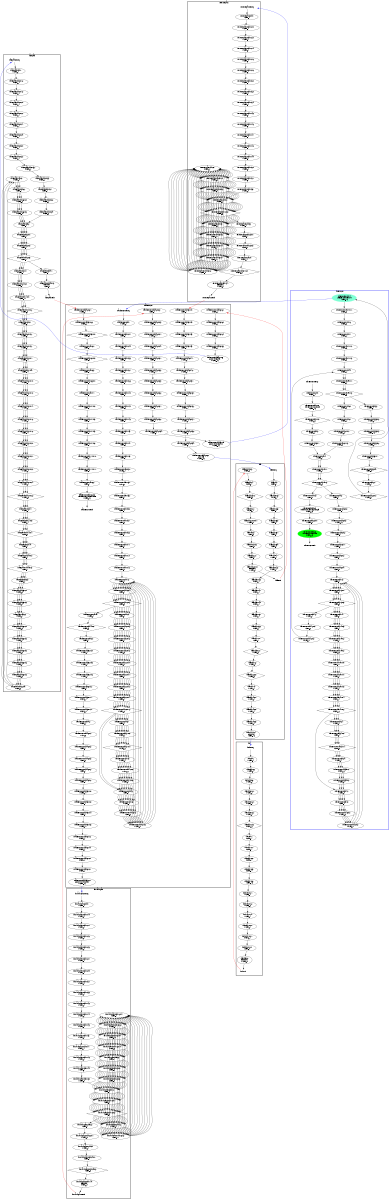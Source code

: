digraph "CFG" {
fontsize=10;
orientation="portrait";
rankdir="TB";
size="10,8";
forward_pass__bb16__4 [fontsize=10, label="\"forward_pass__bb16__4\"\nWCET=4", width="0.01"];
forward_pass__bb28 [fontsize=10, label="\"forward_pass__bb28\"\nWCET=4", width="0.01"];
forward_pass__bb__27 [fontsize=10, label="\"forward_pass__bb__27\"\nWCET=4", width="0.01"];
forward_pass__bb__49 [fontsize=10, label="\"forward_pass__bb__49\"\nWCET=4", width="0.01"];
forward_pass__bb25__2 [fontsize=10, label="\"forward_pass__bb25__2\"\nWCET=6", width="0.01"];
forward_pass__bb__47 [fontsize=10, label="\"forward_pass__bb__47\"\nWCET=4", width="0.01"];
forward_pass__bb__43 [fontsize=10, label="\"forward_pass__bb__43\"\nWCET=4", width="0.01"];
forward_pass__bb25 [fontsize=10, label="\"forward_pass__bb25\"\nWCET=4", width="0.01"];
forward_pass__bb__29 [fontsize=10, label="\"forward_pass__bb__29\"\nWCET=4", width="0.01"];
forward_pass__bb__31 [fontsize=10, label="\"forward_pass__bb__31\"\nWCET=4", width="0.01"];
forward_pass__bb29__1 [fontsize=10, label="\"forward_pass__bb29__1\"\nWCET=4", width="0.01"];
forward_pass__bb12__3 [fontsize=10, label="\"forward_pass__bb12__3\"\nWCET=5", shape=diamond, width="0.01"];
forward_pass__bb__45 [fontsize=10, label="\"forward_pass__bb__45\"\nWCET=4", width="0.01"];
forward_pass__bb25__3 [fontsize=10, label="\"forward_pass__bb25__3\"\nWCET=0", width="0.01"];
forward_pass__bb__19 [fontsize=10, label="\"forward_pass__bb__19\"\nWCET=4", width="0.01"];
forward_pass__bb__25 [fontsize=10, label="\"forward_pass__bb__25\"\nWCET=4", width="0.01"];
forward_pass__bb28__1 [fontsize=10, label="\"forward_pass__bb28__1\"\nWCET=0", width="0.01"];
forward_pass__bb149 [fontsize=10, label="\"forward_pass__bb149\"\nRETURN\nWCET=0", width="0.01"];
forward_pass__bb__44 [fontsize=10, label="\"forward_pass__bb__44\"\nWCET=4", width="0.01"];
forward_pass__bb16 [fontsize=10, label="\"forward_pass__bb16\"\nWCET=4", width="0.01"];
forward_pass__bb29__3 [fontsize=10, label="\"forward_pass__bb29__3\"\nWCET=5", shape=diamond, width="0.01"];
forward_pass__bb [fontsize=10, label="\"forward_pass__bb\"\nWCET=4", width="0.01"];
forward_pass_exit [color="white", fontsize=10, label="forward_pass_exit", width="0.01"];
forward_pass__bb29 [fontsize=10, label="\"forward_pass__bb29\"\nWCET=4", width="0.01"];
forward_pass__bb__33 [fontsize=10, label="\"forward_pass__bb__33\"\nWCET=4", width="0.01"];
forward_pass__bb12 [fontsize=10, label="\"forward_pass__bb12\"\nWCET=4", width="0.01"];
forward_pass__bb__23 [fontsize=10, label="\"forward_pass__bb__23\"\nWCET=4", width="0.01"];
forward_pass__bb__48 [fontsize=10, label="\"forward_pass__bb__48\"\nWCET=4", width="0.01"];
forward_pass__bb16__9 [fontsize=10, label="\"forward_pass__bb16__9\"\nWCET=13", width="0.01"];
forward_pass__bb16__10 [fontsize=10, label="\"forward_pass__bb16__10\"\nWCET=0", width="0.01"];
forward_pass__bb16__3 [fontsize=10, label="\"forward_pass__bb16__3\"\nWCET=11", width="0.01"];
forward_pass_entry [color="white", fontsize=10, height="0.01", label="forward_pass_entry", width="0.01"];
forward_pass__bb__50 [fontsize=10, label="\"forward_pass__bb__50\"\nWCET=0", width="0.01"];
forward_pass__bb__46 [fontsize=10, label="\"forward_pass__bb__46\"\nWCET=4", width="0.01"];
forward_pass__bb__21 [fontsize=10, label="\"forward_pass__bb__21\"\nWCET=4", width="0.01"];
forward_pass__bb12__1 [fontsize=10, label="\"forward_pass__bb12__1\"\nWCET=4", width="0.01"];
forward_pass__bb16__6 [fontsize=10, label="\"forward_pass__bb16__6\"\nWCET=4", width="0.01"];
reverse_pass__bb22 [fontsize=10, label="\"reverse_pass__bb22\"\nWCET=4", width="0.01"];
reverse_pass__bb__30 [fontsize=10, label="\"reverse_pass__bb__30\"\nWCET=4", width="0.01"];
reverse_pass__bb__49 [fontsize=10, label="\"reverse_pass__bb__49\"\nWCET=4", width="0.01"];
reverse_pass__bb__48 [fontsize=10, label="\"reverse_pass__bb__48\"\nWCET=4", width="0.01"];
reverse_pass__bb__32 [fontsize=10, label="\"reverse_pass__bb__32\"\nWCET=4", width="0.01"];
reverse_pass__bb__51 [fontsize=10, label="\"reverse_pass__bb__51\"\nWCET=4", width="0.01"];
reverse_pass__bb__28 [fontsize=10, label="\"reverse_pass__bb__28\"\nWCET=4", width="0.01"];
reverse_pass__bb__20 [fontsize=10, label="\"reverse_pass__bb__20\"\nWCET=4", width="0.01"];
reverse_pass__bb__24 [fontsize=10, label="\"reverse_pass__bb__24\"\nWCET=4", width="0.01"];
reverse_pass__bb22__2 [fontsize=10, label="\"reverse_pass__bb22__2\"\nWCET=6", width="0.01"];
reverse_pass__bb__26 [fontsize=10, label="\"reverse_pass__bb__26\"\nWCET=4", width="0.01"];
reverse_pass__bb15__4 [fontsize=10, label="\"reverse_pass__bb15__4\"\nWCET=4", width="0.01"];
reverse_pass__bb__45 [fontsize=10, label="\"reverse_pass__bb__45\"\nWCET=4", width="0.01"];
reverse_pass__bb__52 [fontsize=10, label="\"reverse_pass__bb__52\"\nWCET=0", width="0.01"];
reverse_pass__bb25__2 [fontsize=10, label="\"reverse_pass__bb25__2\"\nWCET=0", width="0.01"];
reverse_pass__bb__46 [fontsize=10, label="\"reverse_pass__bb__46\"\nWCET=4", width="0.01"];
reverse_pass_entry [color="white", fontsize=10, height="0.01", label="reverse_pass_entry", width="0.01"];
reverse_pass__bb15__3 [fontsize=10, label="\"reverse_pass__bb15__3\"\nWCET=11", width="0.01"];
reverse_pass__bb15__7 [fontsize=10, label="\"reverse_pass__bb15__7\"\nWCET=11", width="0.01"];
reverse_pass_exit [color="white", fontsize=10, label="reverse_pass_exit", width="0.01"];
reverse_pass__bb15__8 [fontsize=10, label="\"reverse_pass__bb15__8\"\nWCET=0", width="0.01"];
reverse_pass__bb22__3 [fontsize=10, label="\"reverse_pass__bb22__3\"\nWCET=0", width="0.01"];
reverse_pass__bb27 [fontsize=10, label="\"reverse_pass__bb27\"\nWCET=4", width="0.01"];
reverse_pass__bb154 [fontsize=10, label="\"reverse_pass__bb154\"\nRETURN\nWCET=0", width="0.01"];
reverse_pass__bb25 [fontsize=10, label="\"reverse_pass__bb25\"\nWCET=4", width="0.01"];
reverse_pass__bb__22 [fontsize=10, label="\"reverse_pass__bb__22\"\nWCET=4", width="0.01"];
reverse_pass__bb [fontsize=10, label="\"reverse_pass__bb\"\nWCET=4", width="0.01"];
reverse_pass__bb__47 [fontsize=10, label="\"reverse_pass__bb__47\"\nWCET=4", width="0.01"];
reverse_pass__bb15 [fontsize=10, label="\"reverse_pass__bb15\"\nWCET=4", width="0.01"];
reverse_pass__bb25__1 [fontsize=10, label="\"reverse_pass__bb25__1\"\nWCET=4", width="0.01"];
reverse_pass__bb__50 [fontsize=10, label="\"reverse_pass__bb__50\"\nWCET=4", width="0.01"];
reverse_pass__bb__34 [fontsize=10, label="\"reverse_pass__bb__34\"\nWCET=4", width="0.01"];
reverse_pass__bb12 [fontsize=10, label="\"reverse_pass__bb12\"\nWCET=4", width="0.01"];
reverse_pass__bb12__2 [fontsize=10, label="\"reverse_pass__bb12__2\"\nWCET=5", shape=diamond, width="0.01"];
reverse_pass__bb27__2 [fontsize=10, label="\"reverse_pass__bb27__2\"\nWCET=5", shape=diamond, width="0.01"];
del__bb [fontsize=10, label="\"del__bb\"\nWCET=4", width="0.01"];
del__bb7__7 [fontsize=10, label="\"del__bb7__7\"\nWCET=4", width="0.01"];
del__bb7__9 [fontsize=10, label="\"del__bb7__9\"\nWCET=4", width="0.01"];
del__bb__8 [fontsize=10, label="\"del__bb__8\"\nWCET=4", width="0.01"];
del__bb7__8 [fontsize=10, label="\"del__bb7__8\"\nWCET=6", width="0.01"];
del__bb7__12 [fontsize=10, label="\"del__bb7__12\"\nWCET=0", width="0.01"];
del__bb__15 [fontsize=10, label="\"del__bb__15\"\nWCET=5", shape=diamond, width="0.01"];
del__bb7__6 [fontsize=10, label="\"del__bb7__6\"\nWCET=13", width="0.01"];
del__bb7__2 [fontsize=10, label="\"del__bb7__2\"\nWCET=4", width="0.01"];
del__bb__6 [fontsize=10, label="\"del__bb__6\"\nWCET=4", width="0.01"];
del__bb7__1 [fontsize=10, label="\"del__bb7__1\"\nWCET=4", width="0.01"];
del_entry [color="white", fontsize=10, height="0.01", label="del_entry", width="0.01"];
del__bb7__10 [fontsize=10, label="\"del__bb7__10\"\nWCET=4", width="0.01"];
del__bb7 [fontsize=10, label="\"del__bb7\"\nWCET=4", width="0.01"];
del__bb7__5 [fontsize=10, label="\"del__bb7__5\"\nWCET=4", width="0.01"];
del__bb28 [fontsize=10, label="\"del__bb28\"\nRETURN\nWCET=0", width="0.01"];
del_exit [color="white", fontsize=10, label="del_exit", width="0.01"];
del__bb__13 [fontsize=10, label="\"del__bb__13\"\nWCET=4", width="0.01"];
del__bb__10 [fontsize=10, label="\"del__bb__10\"\nWCET=4", width="0.01"];
del__bb7__11 [fontsize=10, label="\"del__bb7__11\"\nWCET=4", width="0.01"];
del__bb__12 [fontsize=10, label="\"del__bb__12\"\nWCET=4", width="0.01"];
diff__bb16__2 [fontsize=10, label="\"diff__bb16__2\"\nWCET=5", shape=diamond, width="0.01"];
diff__bb19__3 [fontsize=10, label="\"diff__bb19__3\"\nWCET=4", width="0.01"];
diff__bb__35 [fontsize=10, label="\"diff__bb__35\"\nWCET=4", width="0.01"];
diff__bb__47 [fontsize=10, label="\"diff__bb__47\"\nWCET=4", width="0.01"];
diff__bb19__5 [fontsize=10, label="\"diff__bb19__5\"\nWCET=0", width="0.01"];
diff__bb__41 [fontsize=10, label="\"diff__bb__41\"\nWCET=4", width="0.01"];
diff__bb24 [fontsize=10, label="\"diff__bb24\"\nWCET=4", width="0.01"];
diff__bb__53 [fontsize=10, label="\"diff__bb__53\"\nWCET=4", width="0.01"];
diff__bb__51 [fontsize=10, label="\"diff__bb__51\"\nWCET=4", width="0.01"];
diff__bb16 [fontsize=10, label="\"diff__bb16\"\nWCET=4", width="0.01"];
diff__bb__49 [fontsize=10, label="\"diff__bb__49\"\nWCET=4", width="0.01"];
diff__bb__37 [fontsize=10, label="\"diff__bb__37\"\nWCET=4", width="0.01"];
diff_exit [color="white", fontsize=10, label="diff_exit", width="0.01"];
diff__bb__33 [fontsize=10, label="\"diff__bb__33\"\nWCET=4", width="0.01"];
diff__bb19 [fontsize=10, label="\"diff__bb19\"\nWCET=4", width="0.01"];
diff__bb [fontsize=10, label="\"diff__bb\"\nWCET=4", width="0.01"];
diff__bb19__4 [fontsize=10, label="diff__bb19__4\nCALL del\nWCET=13", width="0.01"];
diff__bb34__3 [fontsize=10, label="\"diff__bb34__3\"\nWCET=0", width="0.01"];
diff__bb__43 [fontsize=10, label="\"diff__bb__43\"\nWCET=4", width="0.01"];
diff__bb__72 [fontsize=10, label="\"diff__bb__72\"\nWCET=5", shape=diamond, width="0.01"];
diff__bb34 [fontsize=10, label="\"diff__bb34\"\nWCET=6", width="0.01"];
diff__bb19__2 [fontsize=10, label="\"diff__bb19__2\"\nWCET=4", width="0.01"];
diff__bb612 [fontsize=10, label="\"diff__bb612\"\nWCET=4", width="0.01"];
diff__bb__39 [fontsize=10, label="\"diff__bb__39\"\nWCET=4", width="0.01"];
diff__bb612__1 [fontsize=10, label="\"diff__bb612__1\"\nRETURN\nWCET=0", width="0.01"];
diff__bb24__2 [fontsize=10, label="\"diff__bb24__2\"\nWCET=5", shape=diamond, width="0.01"];
diff__bb27__0___1 [fontsize=10, label="\"diff__bb27__0___1\"\nWCET=0", width="0.01"];
diff__bb__31 [fontsize=10, label="\"diff__bb__31\"\nWCET=4", width="0.01"];
diff_entry [color="white", fontsize=10, height="0.01", label="diff_entry", width="0.01"];
diff__bb27 [fontsize=10, label="\"diff__bb27\"\nWCET=4", width="0.01"];
diff__bb__45 [fontsize=10, label="\"diff__bb__45\"\nWCET=4", width="0.01"];
diff__bb19__1 [fontsize=10, label="\"diff__bb19__1\"\nWCET=4", width="0.01"];
diff__bb__70 [fontsize=10, label="\"diff__bb__70\"\nWCET=4", width="0.01"];
tracepath__bb87 [fontsize=10, label="\"tracepath__bb87\"\nWCET=0", width="0.01"];
tracepath__bb__32 [fontsize=10, label="\"tracepath__bb__32\"\nWCET=4", width="0.01"];
tracepath__bb91 [fontsize=10, label="\"tracepath__bb91\"\nWCET=4", width="0.01"];
tracepath__bb55__2 [fontsize=10, label="\"tracepath__bb55__2\"\nWCET=6", width="0.01"];
tracepath__bb14__2 [fontsize=10, label="\"tracepath__bb14__2\"\nWCET=4", width="0.01"];
tracepath__bb21__22 [fontsize=10, label="\"tracepath__bb21__22\"\nWCET=4", width="0.01"];
tracepath__bb14__4 [fontsize=10, label="\"tracepath__bb14__4\"\nWCET=11", width="0.01"];
tracepath__bb__30 [fontsize=10, label="\"tracepath__bb__30\"\nWCET=4", width="0.01"];
tracepath__bb55 [fontsize=10, label="\"tracepath__bb55\"\nWCET=4", width="0.01"];
tracepath__bb55__3 [fontsize=10, label="\"tracepath__bb55__3\"\nWCET=0", width="0.01"];
tracepath__bb14__6 [fontsize=10, label="\"tracepath__bb14__6\"\nWCET=5", shape=diamond, width="0.01"];
tracepath__bb44__4 [fontsize=10, label="\"tracepath__bb44__4\"\nWCET=6", shape=diamond, width="0.01"];
tracepath__bb__37 [fontsize=10, label="\"tracepath__bb__37\"\nWCET=4", width="0.01"];
tracepath__bb58__2 [fontsize=10, label="\"tracepath__bb58__2\"\nWCET=6", width="0.01"];
tracepath__bb21__5 [fontsize=10, label="\"tracepath__bb21__5\"\nWCET=4", width="0.01"];
tracepath__bb__39 [fontsize=10, label="\"tracepath__bb__39\"\nWCET=0", width="0.01"];
tracepath__bb__29 [fontsize=10, label="\"tracepath__bb__29\"\nWCET=4", width="0.01"];
tracepath__bb21__20 [fontsize=10, label="\"tracepath__bb21__20\"\nWCET=11", width="0.01"];
tracepath__bb8__2 [fontsize=10, label="\"tracepath__bb8__2\"\nWCET=4", width="0.01"];
tracepath__bb21__18 [fontsize=10, label="\"tracepath__bb21__18\"\nWCET=11", width="0.01"];
tracepath__bb44__2 [fontsize=10, label="\"tracepath__bb44__2\"\nWCET=4", width="0.01"];
tracepath_entry [color="white", fontsize=10, height="0.01", label="tracepath_entry", width="0.01"];
tracepath__bb49__2 [fontsize=10, label="\"tracepath__bb49__2\"\nWCET=4", width="0.01"];
tracepath__bb21__26 [fontsize=10, label="\"tracepath__bb21__26\"\nWCET=6", shape=diamond, width="0.01"];
tracepath__bb__16 [fontsize=10, label="\"tracepath__bb__16\"\nWCET=4", width="0.01"];
tracepath__bb58__3 [fontsize=10, label="\"tracepath__bb58__3\"\nWCET=4", width="0.01"];
tracepath__bb49 [fontsize=10, label="\"tracepath__bb49\"\nWCET=4", width="0.01"];
tracepath__bb__24 [fontsize=10, label="\"tracepath__bb__24\"\nWCET=4", width="0.01"];
tracepath__bb58__6 [fontsize=10, label="\"tracepath__bb58__6\"\nWCET=4", width="0.01"];
tracepath__bb88 [fontsize=10, label="\"tracepath__bb88\"\nWCET=4", width="0.01"];
tracepath__bb__22 [fontsize=10, label="\"tracepath__bb__22\"\nWCET=4", width="0.01"];
tracepath__bb91__3 [fontsize=10, label="\"tracepath__bb91__3\"\nRETURN\nWCET=0", width="0.01"];
tracepath__bb88__3 [fontsize=10, label="\"tracepath__bb88__3\"\nWCET=0", width="0.01"];
tracepath__bb8 [fontsize=10, label="\"tracepath__bb8\"\nWCET=4", width="0.01"];
tracepath__bb__20 [fontsize=10, label="\"tracepath__bb__20\"\nWCET=4", width="0.01"];
tracepath__bb44 [fontsize=10, label="\"tracepath__bb44\"\nWCET=4", width="0.01"];
tracepath__bb__18 [fontsize=10, label="\"tracepath__bb__18\"\nWCET=4", width="0.01"];
tracepath__bb__38 [fontsize=10, label="\"tracepath__bb__38\"\nWCET=4", width="0.01"];
tracepath__bb21__3 [fontsize=10, label="\"tracepath__bb21__3\"\nWCET=4", width="0.01"];
tracepath__bb21__24 [fontsize=10, label="\"tracepath__bb21__24\"\nWCET=4", width="0.01"];
tracepath__bb49__5 [fontsize=10, label="\"tracepath__bb49__5\"\nWCET=7", shape=diamond, width="0.01"];
tracepath__bb8__5 [fontsize=10, label="\"tracepath__bb8__5\"\nWCET=7", shape=diamond, width="0.01"];
tracepath__bb58__5 [fontsize=10, label="\"tracepath__bb58__5\"\nWCET=6", width="0.01"];
tracepath__bb21__12 [fontsize=10, label="\"tracepath__bb21__12\"\nWCET=4", width="0.01"];
tracepath__bb21__14 [fontsize=10, label="\"tracepath__bb21__14\"\nWCET=4", width="0.01"];
tracepath__bb21__10 [fontsize=10, label="\"tracepath__bb21__10\"\nWCET=4", width="0.01"];
tracepath__bb58 [fontsize=10, label="\"tracepath__bb58\"\nWCET=4", width="0.01"];
tracepath__bb21 [fontsize=10, label="\"tracepath__bb21\"\nWCET=4", width="0.01"];
tracepath__bb21__9 [fontsize=10, label="\"tracepath__bb21__9\"\nWCET=11", width="0.01"];
tracepath__bb58__8 [fontsize=10, label="\"tracepath__bb58__8\"\nWCET=6", width="0.01"];
tracepath__bb88__2 [fontsize=10, label="\"tracepath__bb88__2\"\nWCET=6", width="0.01"];
tracepath_exit [color="white", fontsize=10, label="tracepath_exit", width="0.01"];
tracepath__bb58__9 [fontsize=10, label="\"tracepath__bb58__9\"\nWCET=0", width="0.01"];
tracepath__bb [fontsize=10, label="\"tracepath__bb\"\nWCET=4", width="0.01"];
tracepath__bb__33 [fontsize=10, label="\"tracepath__bb__33\"\nWCET=4", width="0.01"];
tracepath__bb14 [fontsize=10, label="\"tracepath__bb14\"\nWCET=4", width="0.01"];
tracepath__bb8__1 [fontsize=10, label="\"tracepath__bb8__1\"\nWCET=4", width="0.01"];
tracepath__bb21__21 [fontsize=10, label="\"tracepath__bb21__21\"\nWCET=4", width="0.01"];
tracepath__bb__35 [fontsize=10, label="\"tracepath__bb__35\"\nWCET=4", width="0.01"];
tracepath__bb21__7 [fontsize=10, label="\"tracepath__bb21__7\"\nWCET=11", width="0.01"];
tracepath__bb21__16 [fontsize=10, label="\"tracepath__bb21__16\"\nWCET=4", width="0.01"];
_thrFunc0___bb74 [color=aquamarine, fontsize=10, label="_thrFunc0___bb74\nCREATE _taskFunc0_\nWCET=13", style=filled, width="0.01"];
_thrFunc0___bb15__3 [fontsize=10, label="\"_thrFunc0___bb15__3\"\nWCET=5", shape=diamond, width="0.01"];
_thrFunc0___bb49__3 [fontsize=10, label="\"_thrFunc0___bb49__3\"\nWCET=5", shape=diamond, width="0.01"];
_thrFunc0___bb19 [fontsize=10, label="\"_thrFunc0___bb19\"\nWCET=4", width="0.01"];
_thrFunc0___bb74__1 [fontsize=10, label="\"_thrFunc0___bb74__1\"\nWCET=0", width="0.01"];
_thrFunc0___bb15 [fontsize=10, label="\"_thrFunc0___bb15\"\nWCET=4", width="0.01"];
_thrFunc0___bb4__1 [fontsize=10, label="\"_thrFunc0___bb4__1\"\nWCET=4", width="0.01"];
_thrFunc0___bb8__7 [fontsize=10, label="\"_thrFunc0___bb8__7\"\nWCET=4", width="0.01"];
_thrFunc0___bb81__3 [fontsize=10, label="\"_thrFunc0___bb81__3\"\nWCET=0", width="0.01"];
_thrFunc0___bb81__2 [fontsize=10, label="\"_thrFunc0___bb81__2\"\nWCET=6", width="0.01"];
_thrFunc0___bb77__3 [fontsize=10, label="\"_thrFunc0___bb77__3\"\nWCET=0", width="0.01"];
_thrFunc0___bb4 [fontsize=10, label="\"_thrFunc0___bb4\"\nWCET=4", width="0.01"];
_thrFunc0___bb39 [fontsize=10, label="\"_thrFunc0___bb39\"\nWCET=4", width="0.01"];
_thrFunc0___bb19__10 [fontsize=10, label="\"_thrFunc0___bb19__10\"\nWCET=11", width="0.01"];
_thrFunc0___bb43__3 [fontsize=10, label="\"_thrFunc0___bb43__3\"\nWCET=0", width="0.01"];
_thrFunc0___bb8__3 [fontsize=10, label="\"_thrFunc0___bb8__3\"\nWCET=4", width="0.01"];
_thrFunc0___bb19__12 [fontsize=10, label="\"_thrFunc0___bb19__12\"\nWCET=4", width="0.01"];
_thrFunc0___bb46 [fontsize=10, label="\"_thrFunc0___bb46\"\nWCET=4", width="0.01"];
_thrFunc0___bb77 [fontsize=10, label="\"_thrFunc0___bb77\"\nWCET=4", width="0.01"];
_thrFunc0___bb85__1 [fontsize=10, label="\"_thrFunc0___bb85__1\"\nWCET=0", width="0.01"];
_thrFunc0___bb3 [fontsize=10, label="\"_thrFunc0___bb3\"\nWCET=4", width="0.01"];
_thrFunc0___bb8__5 [fontsize=10, label="\"_thrFunc0___bb8__5\"\nWCET=13", width="0.01"];
_thrFunc0___bb8__9 [fontsize=10, label="\"_thrFunc0___bb8__9\"\nWCET=0", width="0.01"];
_thrFunc0___bb8__8 [fontsize=10, label="\"_thrFunc0___bb8__8\"\nWCET=4", width="0.01"];
_thrFunc0___bb53 [fontsize=10, label="\"_thrFunc0___bb53\"\nWCET=4", width="0.01"];
_thrFunc0___bb77__2 [fontsize=10, label="\"_thrFunc0___bb77__2\"\nWCET=6", width="0.01"];
_thrFunc0___bb80 [fontsize=10, label="\"_thrFunc0___bb80\"\nWCET=0", width="0.01"];
_thrFunc0___bb53__5 [fontsize=10, label="\"_thrFunc0___bb53__5\"\nWCET=13", width="0.01"];
_thrFunc0___bb85 [fontsize=10, label="_thrFunc0___bb85\n(_thrFunc0_)leaving_single\nWCET=13", width="0.01"];
_thrFunc0___bb19__3 [fontsize=10, label="\"_thrFunc0___bb19__3\"\nWCET=4", width="0.01"];
_thrFunc0___bb8__6 [fontsize=10, label="\"_thrFunc0___bb8__6\"\nWCET=4", width="0.01"];
_thrFunc0__entry [color="white", fontsize=10, height="0.01", label="_thrFunc0__entry", width="0.01"];
_thrFunc0___bb34 [fontsize=10, label="\"_thrFunc0___bb34\"\nWCET=4", width="0.01"];
_thrFunc0___bb39__3 [fontsize=10, label="\"_thrFunc0___bb39__3\"\nWCET=0", width="0.01"];
_thrFunc0___bb__10 [fontsize=10, label="_thrFunc0___bb__10\n(_thrFunc0_)mysingle\nWCET=13", width="0.01"];
_thrFunc0___bb46__3 [fontsize=10, label="\"_thrFunc0___bb46__3\"\nWCET=0", width="0.01"];
_thrFunc0___bb53__3 [fontsize=10, label="\"_thrFunc0___bb53__3\"\nWCET=4", width="0.01"];
_thrFunc0___bb81 [fontsize=10, label="\"_thrFunc0___bb81\"\nWCET=4", width="0.01"];
_thrFunc0___bb49 [fontsize=10, label="\"_thrFunc0___bb49\"\nWCET=4", width="0.01"];
_thrFunc0___bb42 [fontsize=10, label="\"_thrFunc0___bb42\"\nWCET=0", width="0.01"];
_thrFunc0___bb53__7 [fontsize=10, label="\"_thrFunc0___bb53__7\"\nWCET=4", width="0.01"];
_thrFunc0___bb86 [color=green, fontsize=10, label="_thrFunc0___bb86\n(_thrFunc0_)taskwait\nWCET=13", style=filled, width="0.01"];
_thrFunc0___bb19__14 [fontsize=10, label="\"_thrFunc0___bb19__14\"\nWCET=4", width="0.01"];
_thrFunc0___bb [fontsize=10, label="\"_thrFunc0___bb\"\nWCET=4", width="0.01"];
_thrFunc0___bb8 [fontsize=10, label="\"_thrFunc0___bb8\"\nWCET=4", width="0.01"];
_thrFunc0___bb49__1 [fontsize=10, label="\"_thrFunc0___bb49__1\"\nWCET=4", width="0.01"];
_thrFunc0___bb19__6 [fontsize=10, label="\"_thrFunc0___bb19__6\"\nWCET=4", width="0.01"];
_thrFunc0___bb4__3 [fontsize=10, label="\"_thrFunc0___bb4__3\"\nWCET=5", shape=diamond, width="0.01"];
_thrFunc0___bb62 [fontsize=10, label="\"_thrFunc0___bb62\"\nWCET=4", width="0.01"];
_thrFunc0___bb3__7 [fontsize=10, label="\"_thrFunc0___bb3__7\"\nWCET=0", width="0.01"];
_thrFunc0___bb34__4 [fontsize=10, label="\"_thrFunc0___bb34__4\"\nWCET=6", shape=diamond, width="0.01"];
_thrFunc0___bb46__2 [fontsize=10, label="\"_thrFunc0___bb46__2\"\nWCET=6", width="0.01"];
_thrFunc0___bb34__2 [fontsize=10, label="\"_thrFunc0___bb34__2\"\nWCET=4", width="0.01"];
_thrFunc0___bb43__2 [fontsize=10, label="\"_thrFunc0___bb43__2\"\nWCET=6", width="0.01"];
_thrFunc0___bb__12 [fontsize=10, label="\"_thrFunc0___bb__12\"\nWCET=5", shape=diamond, width="0.01"];
_thrFunc0___bb19__11 [fontsize=10, label="\"_thrFunc0___bb19__11\"\nWCET=4", width="0.01"];
_thrFunc0___bb15__1 [fontsize=10, label="\"_thrFunc0___bb15__1\"\nWCET=4", width="0.01"];
_thrFunc0___bb62__2 [fontsize=10, label="\"_thrFunc0___bb62__2\"\nWCET=5", shape=diamond, width="0.01"];
_thrFunc0___bb19__8 [fontsize=10, label="\"_thrFunc0___bb19__8\"\nWCET=13", width="0.01"];
_thrFunc0___bb19__16 [fontsize=10, label="\"_thrFunc0___bb19__16\"\nWCET=6", shape=diamond, width="0.01"];
_thrFunc0___bb84 [fontsize=10, label="\"_thrFunc0___bb84\"\nWCET=0", width="0.01"];
_thrFunc0__exit [color="white", fontsize=10, label="_thrFunc0__exit", width="0.01"];
_thrFunc0___bb53__9 [fontsize=10, label="\"_thrFunc0___bb53__9\"\nWCET=5", shape=diamond, width="0.01"];
_thrFunc0___bb39__2 [fontsize=10, label="\"_thrFunc0___bb39__2\"\nWCET=6", width="0.01"];
_thrFunc0___bb53__6 [fontsize=10, label="\"_thrFunc0___bb53__6\"\nWCET=4", width="0.01"];
_thrFunc0___bb76 [fontsize=10, label="\"_thrFunc0___bb76\"\nWCET=0", width="0.01"];
_thrFunc0___bb43 [fontsize=10, label="\"_thrFunc0___bb43\"\nWCET=4", width="0.01"];
_taskFunc0___bb__29 [fontsize=10, label="\"_taskFunc0___bb__29\"\nWCET=4", width="0.01"];
_taskFunc0___bb96__56 [fontsize=10, label="\"_taskFunc0___bb96__56\"\nWCET=4", width="0.01"];
_taskFunc0___bb22__3 [fontsize=10, label="\"_taskFunc0___bb22__3\"\nWCET=4", width="0.01"];
_taskFunc0___bb__35 [fontsize=10, label="\"_taskFunc0___bb__35\"\nWCET=4", width="0.01"];
_taskFunc0___bb96__10 [fontsize=10, label="\"_taskFunc0___bb96__10\"\nWCET=11", width="0.01"];
_taskFunc0___bb96__48 [fontsize=10, label="\"_taskFunc0___bb96__48\"\nWCET=4", width="0.01"];
_taskFunc0___bb__48 [fontsize=10, label="\"_taskFunc0___bb__48\"\nWCET=4", width="0.01"];
_taskFunc0___bb96__41 [fontsize=10, label="\"_taskFunc0___bb96__41\"\nWCET=4", width="0.01"];
_taskFunc0___bb96__20 [fontsize=10, label="\"_taskFunc0___bb96__20\"\nWCET=4", width="0.01"];
_taskFunc0___bb160 [fontsize=10, label="\"_taskFunc0___bb160\"\nWCET=4", width="0.01"];
_taskFunc0___bb177__2 [fontsize=10, label="\"_taskFunc0___bb177__2\"\nWCET=4", width="0.01"];
_taskFunc0___bb188 [fontsize=10, label="\"_taskFunc0___bb188\"\nWCET=4", width="0.01"];
_taskFunc0___bb18__3 [fontsize=10, label="\"_taskFunc0___bb18__3\"\nWCET=5", shape=diamond, width="0.01"];
_taskFunc0___bb96__42 [fontsize=10, label="\"_taskFunc0___bb96__42\"\nWCET=4", width="0.01"];
_taskFunc0___bb__71 [fontsize=10, label="\"_taskFunc0___bb__71\"\nWCET=4", width="0.01"];
_taskFunc0___bb96__2 [fontsize=10, label="\"_taskFunc0___bb96__2\"\nWCET=6", width="0.01"];
_taskFunc0___bb96__67 [fontsize=10, label="\"_taskFunc0___bb96__67\"\nWCET=4", width="0.01"];
_taskFunc0___bb22 [fontsize=10, label="\"_taskFunc0___bb22\"\nWCET=4", width="0.01"];
_taskFunc0___bb96__45 [fontsize=10, label="\"_taskFunc0___bb96__45\"\nWCET=4", width="0.01"];
_taskFunc0___bb22__6 [fontsize=10, label="\"_taskFunc0___bb22__6\"\nWCET=4", width="0.01"];
_taskFunc0___bb96__6 [fontsize=10, label="\"_taskFunc0___bb96__6\"\nWCET=4", width="0.01"];
_taskFunc0___bb96__38 [fontsize=10, label="\"_taskFunc0___bb96__38\"\nWCET=4", width="0.01"];
_taskFunc0___bb96__43 [fontsize=10, label="\"_taskFunc0___bb96__43\"\nWCET=4", width="0.01"];
_taskFunc0___bb96__33 [fontsize=10, label="\"_taskFunc0___bb96__33\"\nWCET=11", width="0.01"];
_taskFunc0___bb96__14 [fontsize=10, label="\"_taskFunc0___bb96__14\"\nWCET=4", width="0.01"];
_taskFunc0___bb37__4 [fontsize=10, label="\"_taskFunc0___bb37__4\"\nWCET=6", shape=diamond, width="0.01"];
_taskFunc0___bb18 [fontsize=10, label="\"_taskFunc0___bb18\"\nWCET=4", width="0.01"];
_taskFunc0___bb96__21 [fontsize=10, label="\"_taskFunc0___bb96__21\"\nWCET=4", width="0.01"];
_taskFunc0___bb__37 [fontsize=10, label="\"_taskFunc0___bb__37\"\nWCET=4", width="0.01"];
_taskFunc0___bb22__10 [fontsize=10, label="\"_taskFunc0___bb22__10\"\nWCET=11", width="0.01"];
_taskFunc0___bb96__51 [fontsize=10, label="\"_taskFunc0___bb96__51\"\nWCET=4", width="0.01"];
_taskFunc0___bb46 [fontsize=10, label="\"_taskFunc0___bb46\"\nWCET=4", width="0.01"];
_taskFunc0___bb__52 [fontsize=10, label="\"_taskFunc0___bb__52\"\nWCET=6", width="0.01"];
_taskFunc0___bb42__3 [fontsize=10, label="\"_taskFunc0___bb42__3\"\nWCET=0", width="0.01"];
_taskFunc0___bb__50 [fontsize=10, label="\"_taskFunc0___bb__50\"\nWCET=4", width="0.01"];
_taskFunc0___bb18__1 [fontsize=10, label="\"_taskFunc0___bb18__1\"\nWCET=4", width="0.01"];
_taskFunc0___bb46__2 [fontsize=10, label="\"_taskFunc0___bb46__2\"\nWCET=6", width="0.01"];
_taskFunc0___bb96__19 [fontsize=10, label="\"_taskFunc0___bb96__19\"\nWCET=4", width="0.01"];
_taskFunc0___bb96__52 [fontsize=10, label="\"_taskFunc0___bb96__52\"\nWCET=4", width="0.01"];
_taskFunc0___bb__43 [fontsize=10, label="\"_taskFunc0___bb__43\"\nWCET=4", width="0.01"];
_taskFunc0___bb177__10 [fontsize=10, label="\"_taskFunc0___bb177__10\"\nWCET=17", width="0.01"];
_taskFunc0___bb96__16 [fontsize=10, label="\"_taskFunc0___bb96__16\"\nWCET=11", width="0.01"];
_taskFunc0___bb__53 [fontsize=10, label="\"_taskFunc0___bb__53\"\nWCET=4", width="0.01"];
_taskFunc0___bb52__6 [fontsize=10, label="\"_taskFunc0___bb52__6\"\nWCET=4", width="0.01"];
_taskFunc0___bb96__5 [fontsize=10, label="\"_taskFunc0___bb96__5\"\nWCET=6", width="0.01"];
_taskFunc0___bb22__14 [fontsize=10, label="\"_taskFunc0___bb22__14\"\nWCET=4", width="0.01"];
_taskFunc0___bb52__8 [fontsize=10, label="\"_taskFunc0___bb52__8\"\nWCET=4", width="0.01"];
_taskFunc0___bb96__8 [fontsize=10, label="\"_taskFunc0___bb96__8\"\nWCET=4", width="0.01"];
_taskFunc0___bb96__40 [fontsize=10, label="_taskFunc0___bb96__40\nCALL reverse_pass\nWCET=13", width="0.01"];
_taskFunc0___bb177__8 [fontsize=10, label="\"_taskFunc0___bb177__8\"\nWCET=4", width="0.01"];
_taskFunc0___bb42__2 [fontsize=10, label="\"_taskFunc0___bb42__2\"\nWCET=6", width="0.01"];
_taskFunc0___bb [fontsize=10, label="\"_taskFunc0___bb\"\nWCET=4", width="0.01"];
_taskFunc0___bb52__12 [fontsize=10, label="\"_taskFunc0___bb52__12\"\nWCET=0", width="0.01"];
_taskFunc0___bb__72 [fontsize=10, label="\"_taskFunc0___bb__72\"\nWCET=4", width="0.01"];
_taskFunc0___bb49__2 [fontsize=10, label="\"_taskFunc0___bb49__2\"\nWCET=5", shape=diamond, width="0.01"];
_taskFunc0___bb96__66 [fontsize=10, label="_taskFunc0___bb96__66\nCALL tracepath\nWCET=13", width="0.01"];
_taskFunc0___bb96__64 [fontsize=10, label="\"_taskFunc0___bb96__64\"\nWCET=4", width="0.01"];
_taskFunc0___bb96__18 [fontsize=10, label="\"_taskFunc0___bb96__18\"\nWCET=4", width="0.01"];
_taskFunc0___bb__57 [fontsize=10, label="\"_taskFunc0___bb__57\"\nWCET=6", width="0.01"];
_taskFunc0___bb177 [fontsize=10, label="\"_taskFunc0___bb177\"\nWCET=4", width="0.01"];
_taskFunc0___bb96__47 [fontsize=10, label="\"_taskFunc0___bb96__47\"\nWCET=4", width="0.01"];
_taskFunc0___bb37__2 [fontsize=10, label="\"_taskFunc0___bb37__2\"\nWCET=4", width="0.01"];
_taskFunc0__exit [color="white", fontsize=10, label="_taskFunc0__exit", width="0.01"];
_taskFunc0___bb96__60 [fontsize=10, label="_taskFunc0___bb96__60\nCALL diff\nWCET=25", width="0.01"];
_taskFunc0___bb163 [fontsize=10, label="\"_taskFunc0___bb163\"\nWCET=4", width="0.01"];
_taskFunc0___bb96__35 [fontsize=10, label="\"_taskFunc0___bb96__35\"\nWCET=4", width="0.01"];
_taskFunc0___bb__40 [fontsize=10, label="\"_taskFunc0___bb__40\"\nWCET=4", width="0.01"];
_taskFunc0___bb52__2 [fontsize=10, label="\"_taskFunc0___bb52__2\"\nWCET=4", width="0.01"];
_taskFunc0___bb22__16 [fontsize=10, label="\"_taskFunc0___bb22__16\"\nWCET=6", shape=diamond, width="0.01"];
_taskFunc0___bb96__59 [fontsize=10, label="\"_taskFunc0___bb96__59\"\nWCET=4", width="0.01"];
_taskFunc0___bb52__5 [fontsize=10, label="\"_taskFunc0___bb52__5\"\nWCET=4", width="0.01"];
_taskFunc0__entry [color="white", fontsize=10, height="0.01", label="_taskFunc0__entry", width="0.01"];
_taskFunc0___bb37 [fontsize=10, label="\"_taskFunc0___bb37\"\nWCET=4", width="0.01"];
_taskFunc0___bb96__57 [fontsize=10, label="\"_taskFunc0___bb96__57\"\nWCET=4", width="0.01"];
_taskFunc0___bb96__68 [fontsize=10, label="\"_taskFunc0___bb96__68\"\nWCET=4", width="0.01"];
_taskFunc0___bb__55 [fontsize=10, label="\"_taskFunc0___bb__55\"\nWCET=4", width="0.01"];
_taskFunc0___bb96__12 [fontsize=10, label="\"_taskFunc0___bb96__12\"\nWCET=4", width="0.01"];
_taskFunc0___bb163__1 [fontsize=10, label="\"_taskFunc0___bb163__1\"\nWCET=0", width="0.01"];
_taskFunc0___bb22__11 [fontsize=10, label="\"_taskFunc0___bb22__11\"\nWCET=4", width="0.01"];
_taskFunc0___bb96__27 [fontsize=10, label="\"_taskFunc0___bb96__27\"\nWCET=11", width="0.01"];
_taskFunc0___bb42 [fontsize=10, label="\"_taskFunc0___bb42\"\nWCET=4", width="0.01"];
_taskFunc0___bb96__65 [fontsize=10, label="\"_taskFunc0___bb96__65\"\nWCET=4", width="0.01"];
_taskFunc0___bb96__36 [fontsize=10, label="\"_taskFunc0___bb96__36\"\nWCET=4", width="0.01"];
_taskFunc0___bb__58 [fontsize=10, label="\"_taskFunc0___bb__58\"\nWCET=4", width="0.01"];
_taskFunc0___bb52 [fontsize=10, label="\"_taskFunc0___bb52\"\nWCET=4", width="0.01"];
_taskFunc0___bb96__31 [fontsize=10, label="\"_taskFunc0___bb96__31\"\nWCET=4", width="0.01"];
_taskFunc0___bb__73 [fontsize=10, label="\"_taskFunc0___bb__73\"\nWCET=0", width="0.01"];
_taskFunc0___bb96__37 [fontsize=10, label="\"_taskFunc0___bb96__37\"\nWCET=4", width="0.01"];
_taskFunc0___bb49 [fontsize=10, label="\"_taskFunc0___bb49\"\nWCET=4", width="0.01"];
_taskFunc0___bb__47 [fontsize=10, label="\"_taskFunc0___bb__47\"\nWCET=6", width="0.01"];
_taskFunc0___bb96__61 [fontsize=10, label="\"_taskFunc0___bb96__61\"\nWCET=4", width="0.01"];
_taskFunc0___bb96 [fontsize=10, label="\"_taskFunc0___bb96\"\nWCET=4", width="0.01"];
_taskFunc0___bb46__3 [fontsize=10, label="\"_taskFunc0___bb46__3\"\nWCET=0", width="0.01"];
_taskFunc0___bb177__11 [fontsize=10, label="\"_taskFunc0___bb177__11\"\nWCET=0", width="0.01"];
_taskFunc0___bb96__25 [fontsize=10, label="\"_taskFunc0___bb96__25\"\nWCET=4", width="0.01"];
_taskFunc0___bb96__70 [fontsize=10, label="\"_taskFunc0___bb96__70\"\nWCET=5", shape=diamond, width="0.01"];
_taskFunc0___bb__42 [fontsize=10, label="\"_taskFunc0___bb__42\"\nWCET=6", width="0.01"];
_taskFunc0___bb__38 [fontsize=10, label="\"_taskFunc0___bb__38\"\nWCET=4", width="0.01"];
_taskFunc0___bb52__11 [fontsize=10, label="\"_taskFunc0___bb52__11\"\nWCET=4", width="0.01"];
_taskFunc0___bb__45 [fontsize=10, label="\"_taskFunc0___bb__45\"\nWCET=4", width="0.01"];
_taskFunc0___bb177__3 [fontsize=10, label="\"_taskFunc0___bb177__3\"\nWCET=4", width="0.01"];
_taskFunc0___bb96__58 [fontsize=10, label="\"_taskFunc0___bb96__58\"\nWCET=4", width="0.01"];
_taskFunc0___bb96__39 [fontsize=10, label="\"_taskFunc0___bb96__39\"\nWCET=4", width="0.01"];
_taskFunc0___bb45 [fontsize=10, label="\"_taskFunc0___bb45\"\nWCET=0", width="0.01"];
_taskFunc0___bb96__22 [fontsize=10, label="_taskFunc0___bb96__22\nCALL forward_pass\nWCET=13", width="0.01"];
_taskFunc0___bb96__62 [fontsize=10, label="\"_taskFunc0___bb96__62\"\nWCET=4", width="0.01"];
_taskFunc0___bb96__29 [fontsize=10, label="\"_taskFunc0___bb96__29\"\nWCET=4", width="0.01"];
_taskFunc0___bb22__12 [fontsize=10, label="\"_taskFunc0___bb22__12\"\nWCET=4", width="0.01"];
_taskFunc0___bb__27 [fontsize=10, label="\"_taskFunc0___bb__27\"\nWCET=4", width="0.01"];
_taskFunc0___bb96__3 [fontsize=10, label="\"_taskFunc0___bb96__3\"\nWCET=4", width="0.01"];
_taskFunc0___bb96__23 [fontsize=10, label="\"_taskFunc0___bb96__23\"\nWCET=4", width="0.01"];
_taskFunc0___bb177__5 [fontsize=10, label="\"_taskFunc0___bb177__5\"\nWCET=4", width="0.01"];
_taskFunc0___bb188__2 [fontsize=10, label="_taskFunc0___bb188__2\n(_taskFunc0_)taskenv_free\nWCET=13", width="0.01"];
_taskFunc0___bb22__8 [fontsize=10, label="\"_taskFunc0___bb22__8\"\nWCET=13", width="0.01"];
_taskFunc0___bb160__2 [fontsize=10, label="\"_taskFunc0___bb160__2\"\nWCET=5", shape=diamond, width="0.01"];
forward_pass__bb16__4 -> forward_pass__bb16__6  [key=0];
forward_pass__bb16__4 -> forward_pass__bb16__6  [key=1];
forward_pass__bb16__4 -> forward_pass__bb16__6  [key=2];
forward_pass__bb16__4 -> forward_pass__bb16__6  [key=3];
forward_pass__bb16__4 -> forward_pass__bb16__6  [key=4];
forward_pass__bb16__4 -> forward_pass__bb16__6  [key=5];
forward_pass__bb16__4 -> forward_pass__bb16__6  [key=6];
forward_pass__bb16__4 -> forward_pass__bb16__6  [key=7];
forward_pass__bb16__4 -> forward_pass__bb16__6  [key=8];
forward_pass__bb16__4 -> forward_pass__bb16__6  [key=9];
forward_pass__bb16__4 -> forward_pass__bb16__6  [key=10];
forward_pass__bb16__4 -> forward_pass__bb16__6  [key=11];
forward_pass__bb16__4 -> forward_pass__bb16__6  [key=12];
forward_pass__bb16__4 -> forward_pass__bb16__6  [key=13];
forward_pass__bb16__4 -> forward_pass__bb16__6  [key=14];
forward_pass__bb16__4 -> forward_pass__bb16__6  [key=15];
forward_pass__bb16__4 -> forward_pass__bb16__6  [key=16];
forward_pass__bb16__4 -> forward_pass__bb16__6  [key=17];
forward_pass__bb16__4 -> forward_pass__bb16__6  [key=18];
forward_pass__bb28 -> forward_pass__bb28__1  [key=0];
forward_pass__bb__27 -> forward_pass__bb__29  [key=0];
forward_pass__bb__49 -> forward_pass__bb__50  [key=0];
forward_pass__bb25__2 -> forward_pass__bb25__3  [key=0];
forward_pass__bb25__2 -> forward_pass__bb25__3  [key=1];
forward_pass__bb25__2 -> forward_pass__bb25__3  [key=2];
forward_pass__bb25__2 -> forward_pass__bb25__3  [key=3];
forward_pass__bb25__2 -> forward_pass__bb25__3  [key=4];
forward_pass__bb25__2 -> forward_pass__bb25__3  [key=5];
forward_pass__bb25__2 -> forward_pass__bb25__3  [key=6];
forward_pass__bb25__2 -> forward_pass__bb25__3  [key=7];
forward_pass__bb25__2 -> forward_pass__bb25__3  [key=8];
forward_pass__bb25__2 -> forward_pass__bb25__3  [key=9];
forward_pass__bb25__2 -> forward_pass__bb25__3  [key=10];
forward_pass__bb25__2 -> forward_pass__bb25__3  [key=11];
forward_pass__bb25__2 -> forward_pass__bb25__3  [key=12];
forward_pass__bb25__2 -> forward_pass__bb25__3  [key=13];
forward_pass__bb25__2 -> forward_pass__bb25__3  [key=14];
forward_pass__bb25__2 -> forward_pass__bb25__3  [key=15];
forward_pass__bb25__2 -> forward_pass__bb25__3  [key=16];
forward_pass__bb25__2 -> forward_pass__bb25__3  [key=17];
forward_pass__bb25__2 -> forward_pass__bb25__3  [key=18];
forward_pass__bb__47 -> forward_pass__bb__48  [key=0];
forward_pass__bb__43 -> forward_pass__bb__44  [key=0];
forward_pass__bb25 -> forward_pass__bb25__2  [key=0];
forward_pass__bb25 -> forward_pass__bb25__2  [key=1];
forward_pass__bb25 -> forward_pass__bb25__2  [key=2];
forward_pass__bb25 -> forward_pass__bb25__2  [key=3];
forward_pass__bb25 -> forward_pass__bb25__2  [key=4];
forward_pass__bb25 -> forward_pass__bb25__2  [key=5];
forward_pass__bb25 -> forward_pass__bb25__2  [key=6];
forward_pass__bb25 -> forward_pass__bb25__2  [key=7];
forward_pass__bb25 -> forward_pass__bb25__2  [key=8];
forward_pass__bb25 -> forward_pass__bb25__2  [key=9];
forward_pass__bb25 -> forward_pass__bb25__2  [key=10];
forward_pass__bb25 -> forward_pass__bb25__2  [key=11];
forward_pass__bb25 -> forward_pass__bb25__2  [key=12];
forward_pass__bb25 -> forward_pass__bb25__2  [key=13];
forward_pass__bb25 -> forward_pass__bb25__2  [key=14];
forward_pass__bb25 -> forward_pass__bb25__2  [key=15];
forward_pass__bb25 -> forward_pass__bb25__2  [key=16];
forward_pass__bb25 -> forward_pass__bb25__2  [key=17];
forward_pass__bb25 -> forward_pass__bb25__2  [key=18];
forward_pass__bb__29 -> forward_pass__bb__31  [key=0];
forward_pass__bb__31 -> forward_pass__bb__33  [key=0];
forward_pass__bb29__1 -> forward_pass__bb29__3  [key=0];
forward_pass__bb12__3 -> forward_pass__bb16  [key=0];
forward_pass__bb12__3 -> forward_pass__bb16  [key=1];
forward_pass__bb12__3 -> forward_pass__bb16  [key=2];
forward_pass__bb12__3 -> forward_pass__bb16  [key=3];
forward_pass__bb12__3 -> forward_pass__bb16  [key=4];
forward_pass__bb12__3 -> forward_pass__bb16  [key=5];
forward_pass__bb12__3 -> forward_pass__bb16  [key=6];
forward_pass__bb12__3 -> forward_pass__bb16  [key=7];
forward_pass__bb12__3 -> forward_pass__bb16  [key=8];
forward_pass__bb12__3 -> forward_pass__bb16  [key=9];
forward_pass__bb12__3 -> forward_pass__bb16  [key=10];
forward_pass__bb12__3 -> forward_pass__bb16  [key=11];
forward_pass__bb12__3 -> forward_pass__bb16  [key=12];
forward_pass__bb12__3 -> forward_pass__bb16  [key=13];
forward_pass__bb12__3 -> forward_pass__bb16  [key=14];
forward_pass__bb12__3 -> forward_pass__bb16  [key=15];
forward_pass__bb12__3 -> forward_pass__bb16  [key=16];
forward_pass__bb12__3 -> forward_pass__bb16  [key=17];
forward_pass__bb12__3 -> forward_pass__bb16  [key=18];
forward_pass__bb12__3 -> forward_pass__bb28  [key=0];
forward_pass__bb__45 -> forward_pass__bb__46  [key=0];
forward_pass__bb25__3 -> forward_pass__bb12  [key=0];
forward_pass__bb25__3 -> forward_pass__bb12  [key=1];
forward_pass__bb25__3 -> forward_pass__bb12  [key=2];
forward_pass__bb25__3 -> forward_pass__bb12  [key=3];
forward_pass__bb25__3 -> forward_pass__bb12  [key=4];
forward_pass__bb25__3 -> forward_pass__bb12  [key=5];
forward_pass__bb25__3 -> forward_pass__bb12  [key=6];
forward_pass__bb25__3 -> forward_pass__bb12  [key=7];
forward_pass__bb25__3 -> forward_pass__bb12  [key=8];
forward_pass__bb25__3 -> forward_pass__bb12  [key=9];
forward_pass__bb25__3 -> forward_pass__bb12  [key=10];
forward_pass__bb25__3 -> forward_pass__bb12  [key=11];
forward_pass__bb25__3 -> forward_pass__bb12  [key=12];
forward_pass__bb25__3 -> forward_pass__bb12  [key=13];
forward_pass__bb25__3 -> forward_pass__bb12  [key=14];
forward_pass__bb25__3 -> forward_pass__bb12  [key=15];
forward_pass__bb25__3 -> forward_pass__bb12  [key=16];
forward_pass__bb25__3 -> forward_pass__bb12  [key=17];
forward_pass__bb25__3 -> forward_pass__bb12  [key=18];
forward_pass__bb__19 -> forward_pass__bb__21  [key=0];
forward_pass__bb__25 -> forward_pass__bb__27  [key=0];
forward_pass__bb28__1 -> forward_pass__bb29  [key=0];
forward_pass__bb149 -> forward_pass_exit  [key=0];
forward_pass__bb__44 -> forward_pass__bb__45  [key=0];
forward_pass__bb16 -> forward_pass__bb16__3  [key=0];
forward_pass__bb16 -> forward_pass__bb16__3  [key=1];
forward_pass__bb16 -> forward_pass__bb16__3  [key=2];
forward_pass__bb16 -> forward_pass__bb16__3  [key=3];
forward_pass__bb16 -> forward_pass__bb16__3  [key=4];
forward_pass__bb16 -> forward_pass__bb16__3  [key=5];
forward_pass__bb16 -> forward_pass__bb16__3  [key=6];
forward_pass__bb16 -> forward_pass__bb16__3  [key=7];
forward_pass__bb16 -> forward_pass__bb16__3  [key=8];
forward_pass__bb16 -> forward_pass__bb16__3  [key=9];
forward_pass__bb16 -> forward_pass__bb16__3  [key=10];
forward_pass__bb16 -> forward_pass__bb16__3  [key=11];
forward_pass__bb16 -> forward_pass__bb16__3  [key=12];
forward_pass__bb16 -> forward_pass__bb16__3  [key=13];
forward_pass__bb16 -> forward_pass__bb16__3  [key=14];
forward_pass__bb16 -> forward_pass__bb16__3  [key=15];
forward_pass__bb16 -> forward_pass__bb16__3  [key=16];
forward_pass__bb16 -> forward_pass__bb16__3  [key=17];
forward_pass__bb16 -> forward_pass__bb16__3  [key=18];
forward_pass__bb29__3 -> forward_pass__bb149  [key=0];
forward_pass__bb -> forward_pass__bb__19  [key=0];
forward_pass_exit -> _taskFunc0___bb96__23  [color=red, key=0];
forward_pass__bb29 -> forward_pass__bb29__1  [key=0];
forward_pass__bb__33 -> forward_pass__bb__43  [key=0];
forward_pass__bb12 -> forward_pass__bb12__1  [key=0];
forward_pass__bb12 -> forward_pass__bb12__1  [key=1];
forward_pass__bb12 -> forward_pass__bb12__1  [key=2];
forward_pass__bb12 -> forward_pass__bb12__1  [key=3];
forward_pass__bb12 -> forward_pass__bb12__1  [key=4];
forward_pass__bb12 -> forward_pass__bb12__1  [key=5];
forward_pass__bb12 -> forward_pass__bb12__1  [key=6];
forward_pass__bb12 -> forward_pass__bb12__1  [key=7];
forward_pass__bb12 -> forward_pass__bb12__1  [key=8];
forward_pass__bb12 -> forward_pass__bb12__1  [key=9];
forward_pass__bb12 -> forward_pass__bb12__1  [key=10];
forward_pass__bb12 -> forward_pass__bb12__1  [key=11];
forward_pass__bb12 -> forward_pass__bb12__1  [key=12];
forward_pass__bb12 -> forward_pass__bb12__1  [key=13];
forward_pass__bb12 -> forward_pass__bb12__1  [key=14];
forward_pass__bb12 -> forward_pass__bb12__1  [key=15];
forward_pass__bb12 -> forward_pass__bb12__1  [key=16];
forward_pass__bb12 -> forward_pass__bb12__1  [key=17];
forward_pass__bb12 -> forward_pass__bb12__1  [key=18];
forward_pass__bb12 -> forward_pass__bb12__1  [key=19];
forward_pass__bb__23 -> forward_pass__bb__25  [key=0];
forward_pass__bb__48 -> forward_pass__bb__49  [key=0];
forward_pass__bb16__9 -> forward_pass__bb16__10  [key=0];
forward_pass__bb16__9 -> forward_pass__bb16__10  [key=1];
forward_pass__bb16__9 -> forward_pass__bb16__10  [key=2];
forward_pass__bb16__9 -> forward_pass__bb16__10  [key=3];
forward_pass__bb16__9 -> forward_pass__bb16__10  [key=4];
forward_pass__bb16__9 -> forward_pass__bb16__10  [key=5];
forward_pass__bb16__9 -> forward_pass__bb16__10  [key=6];
forward_pass__bb16__9 -> forward_pass__bb16__10  [key=7];
forward_pass__bb16__9 -> forward_pass__bb16__10  [key=8];
forward_pass__bb16__9 -> forward_pass__bb16__10  [key=9];
forward_pass__bb16__9 -> forward_pass__bb16__10  [key=10];
forward_pass__bb16__9 -> forward_pass__bb16__10  [key=11];
forward_pass__bb16__9 -> forward_pass__bb16__10  [key=12];
forward_pass__bb16__9 -> forward_pass__bb16__10  [key=13];
forward_pass__bb16__9 -> forward_pass__bb16__10  [key=14];
forward_pass__bb16__9 -> forward_pass__bb16__10  [key=15];
forward_pass__bb16__9 -> forward_pass__bb16__10  [key=16];
forward_pass__bb16__9 -> forward_pass__bb16__10  [key=17];
forward_pass__bb16__9 -> forward_pass__bb16__10  [key=18];
forward_pass__bb16__10 -> forward_pass__bb25  [key=0];
forward_pass__bb16__10 -> forward_pass__bb25  [key=1];
forward_pass__bb16__10 -> forward_pass__bb25  [key=2];
forward_pass__bb16__10 -> forward_pass__bb25  [key=3];
forward_pass__bb16__10 -> forward_pass__bb25  [key=4];
forward_pass__bb16__10 -> forward_pass__bb25  [key=5];
forward_pass__bb16__10 -> forward_pass__bb25  [key=6];
forward_pass__bb16__10 -> forward_pass__bb25  [key=7];
forward_pass__bb16__10 -> forward_pass__bb25  [key=8];
forward_pass__bb16__10 -> forward_pass__bb25  [key=9];
forward_pass__bb16__10 -> forward_pass__bb25  [key=10];
forward_pass__bb16__10 -> forward_pass__bb25  [key=11];
forward_pass__bb16__10 -> forward_pass__bb25  [key=12];
forward_pass__bb16__10 -> forward_pass__bb25  [key=13];
forward_pass__bb16__10 -> forward_pass__bb25  [key=14];
forward_pass__bb16__10 -> forward_pass__bb25  [key=15];
forward_pass__bb16__10 -> forward_pass__bb25  [key=16];
forward_pass__bb16__10 -> forward_pass__bb25  [key=17];
forward_pass__bb16__10 -> forward_pass__bb25  [key=18];
forward_pass__bb16__3 -> forward_pass__bb16__4  [key=0];
forward_pass__bb16__3 -> forward_pass__bb16__4  [key=1];
forward_pass__bb16__3 -> forward_pass__bb16__4  [key=2];
forward_pass__bb16__3 -> forward_pass__bb16__4  [key=3];
forward_pass__bb16__3 -> forward_pass__bb16__4  [key=4];
forward_pass__bb16__3 -> forward_pass__bb16__4  [key=5];
forward_pass__bb16__3 -> forward_pass__bb16__4  [key=6];
forward_pass__bb16__3 -> forward_pass__bb16__4  [key=7];
forward_pass__bb16__3 -> forward_pass__bb16__4  [key=8];
forward_pass__bb16__3 -> forward_pass__bb16__4  [key=9];
forward_pass__bb16__3 -> forward_pass__bb16__4  [key=10];
forward_pass__bb16__3 -> forward_pass__bb16__4  [key=11];
forward_pass__bb16__3 -> forward_pass__bb16__4  [key=12];
forward_pass__bb16__3 -> forward_pass__bb16__4  [key=13];
forward_pass__bb16__3 -> forward_pass__bb16__4  [key=14];
forward_pass__bb16__3 -> forward_pass__bb16__4  [key=15];
forward_pass__bb16__3 -> forward_pass__bb16__4  [key=16];
forward_pass__bb16__3 -> forward_pass__bb16__4  [key=17];
forward_pass__bb16__3 -> forward_pass__bb16__4  [key=18];
forward_pass_entry -> forward_pass__bb  [key=0];
forward_pass__bb__50 -> forward_pass__bb12  [key=0];
forward_pass__bb__46 -> forward_pass__bb__47  [key=0];
forward_pass__bb__21 -> forward_pass__bb__23  [key=0];
forward_pass__bb12__1 -> forward_pass__bb12__3  [key=0];
forward_pass__bb12__1 -> forward_pass__bb12__3  [key=1];
forward_pass__bb12__1 -> forward_pass__bb12__3  [key=2];
forward_pass__bb12__1 -> forward_pass__bb12__3  [key=3];
forward_pass__bb12__1 -> forward_pass__bb12__3  [key=4];
forward_pass__bb12__1 -> forward_pass__bb12__3  [key=5];
forward_pass__bb12__1 -> forward_pass__bb12__3  [key=6];
forward_pass__bb12__1 -> forward_pass__bb12__3  [key=7];
forward_pass__bb12__1 -> forward_pass__bb12__3  [key=8];
forward_pass__bb12__1 -> forward_pass__bb12__3  [key=9];
forward_pass__bb12__1 -> forward_pass__bb12__3  [key=10];
forward_pass__bb12__1 -> forward_pass__bb12__3  [key=11];
forward_pass__bb12__1 -> forward_pass__bb12__3  [key=12];
forward_pass__bb12__1 -> forward_pass__bb12__3  [key=13];
forward_pass__bb12__1 -> forward_pass__bb12__3  [key=14];
forward_pass__bb12__1 -> forward_pass__bb12__3  [key=15];
forward_pass__bb12__1 -> forward_pass__bb12__3  [key=16];
forward_pass__bb12__1 -> forward_pass__bb12__3  [key=17];
forward_pass__bb12__1 -> forward_pass__bb12__3  [key=18];
forward_pass__bb12__1 -> forward_pass__bb12__3  [key=19];
forward_pass__bb16__6 -> forward_pass__bb16__9  [key=0];
forward_pass__bb16__6 -> forward_pass__bb16__9  [key=1];
forward_pass__bb16__6 -> forward_pass__bb16__9  [key=2];
forward_pass__bb16__6 -> forward_pass__bb16__9  [key=3];
forward_pass__bb16__6 -> forward_pass__bb16__9  [key=4];
forward_pass__bb16__6 -> forward_pass__bb16__9  [key=5];
forward_pass__bb16__6 -> forward_pass__bb16__9  [key=6];
forward_pass__bb16__6 -> forward_pass__bb16__9  [key=7];
forward_pass__bb16__6 -> forward_pass__bb16__9  [key=8];
forward_pass__bb16__6 -> forward_pass__bb16__9  [key=9];
forward_pass__bb16__6 -> forward_pass__bb16__9  [key=10];
forward_pass__bb16__6 -> forward_pass__bb16__9  [key=11];
forward_pass__bb16__6 -> forward_pass__bb16__9  [key=12];
forward_pass__bb16__6 -> forward_pass__bb16__9  [key=13];
forward_pass__bb16__6 -> forward_pass__bb16__9  [key=14];
forward_pass__bb16__6 -> forward_pass__bb16__9  [key=15];
forward_pass__bb16__6 -> forward_pass__bb16__9  [key=16];
forward_pass__bb16__6 -> forward_pass__bb16__9  [key=17];
forward_pass__bb16__6 -> forward_pass__bb16__9  [key=18];
reverse_pass__bb22 -> reverse_pass__bb22__2  [key=0];
reverse_pass__bb22 -> reverse_pass__bb22__2  [key=1];
reverse_pass__bb22 -> reverse_pass__bb22__2  [key=2];
reverse_pass__bb22 -> reverse_pass__bb22__2  [key=3];
reverse_pass__bb22 -> reverse_pass__bb22__2  [key=4];
reverse_pass__bb22 -> reverse_pass__bb22__2  [key=5];
reverse_pass__bb22 -> reverse_pass__bb22__2  [key=6];
reverse_pass__bb22 -> reverse_pass__bb22__2  [key=7];
reverse_pass__bb22 -> reverse_pass__bb22__2  [key=8];
reverse_pass__bb22 -> reverse_pass__bb22__2  [key=9];
reverse_pass__bb22 -> reverse_pass__bb22__2  [key=10];
reverse_pass__bb22 -> reverse_pass__bb22__2  [key=11];
reverse_pass__bb22 -> reverse_pass__bb22__2  [key=12];
reverse_pass__bb22 -> reverse_pass__bb22__2  [key=13];
reverse_pass__bb22 -> reverse_pass__bb22__2  [key=14];
reverse_pass__bb22 -> reverse_pass__bb22__2  [key=15];
reverse_pass__bb22 -> reverse_pass__bb22__2  [key=16];
reverse_pass__bb22 -> reverse_pass__bb22__2  [key=17];
reverse_pass__bb22 -> reverse_pass__bb22__2  [key=18];
reverse_pass__bb22 -> reverse_pass__bb22__2  [key=19];
reverse_pass__bb22 -> reverse_pass__bb22__2  [key=20];
reverse_pass__bb22 -> reverse_pass__bb22__2  [key=21];
reverse_pass__bb22 -> reverse_pass__bb22__2  [key=22];
reverse_pass__bb22 -> reverse_pass__bb22__2  [key=23];
reverse_pass__bb__30 -> reverse_pass__bb__32  [key=0];
reverse_pass__bb__49 -> reverse_pass__bb__50  [key=0];
reverse_pass__bb__48 -> reverse_pass__bb__49  [key=0];
reverse_pass__bb__32 -> reverse_pass__bb__34  [key=0];
reverse_pass__bb__51 -> reverse_pass__bb__52  [key=0];
reverse_pass__bb__28 -> reverse_pass__bb__30  [key=0];
reverse_pass__bb__20 -> reverse_pass__bb__22  [key=0];
reverse_pass__bb__24 -> reverse_pass__bb__26  [key=0];
reverse_pass__bb22__2 -> reverse_pass__bb22__3  [key=0];
reverse_pass__bb22__2 -> reverse_pass__bb22__3  [key=1];
reverse_pass__bb22__2 -> reverse_pass__bb22__3  [key=2];
reverse_pass__bb22__2 -> reverse_pass__bb22__3  [key=3];
reverse_pass__bb22__2 -> reverse_pass__bb22__3  [key=4];
reverse_pass__bb22__2 -> reverse_pass__bb22__3  [key=5];
reverse_pass__bb22__2 -> reverse_pass__bb22__3  [key=6];
reverse_pass__bb22__2 -> reverse_pass__bb22__3  [key=7];
reverse_pass__bb22__2 -> reverse_pass__bb22__3  [key=8];
reverse_pass__bb22__2 -> reverse_pass__bb22__3  [key=9];
reverse_pass__bb22__2 -> reverse_pass__bb22__3  [key=10];
reverse_pass__bb22__2 -> reverse_pass__bb22__3  [key=11];
reverse_pass__bb22__2 -> reverse_pass__bb22__3  [key=12];
reverse_pass__bb22__2 -> reverse_pass__bb22__3  [key=13];
reverse_pass__bb22__2 -> reverse_pass__bb22__3  [key=14];
reverse_pass__bb22__2 -> reverse_pass__bb22__3  [key=15];
reverse_pass__bb22__2 -> reverse_pass__bb22__3  [key=16];
reverse_pass__bb22__2 -> reverse_pass__bb22__3  [key=17];
reverse_pass__bb22__2 -> reverse_pass__bb22__3  [key=18];
reverse_pass__bb22__2 -> reverse_pass__bb22__3  [key=19];
reverse_pass__bb22__2 -> reverse_pass__bb22__3  [key=20];
reverse_pass__bb22__2 -> reverse_pass__bb22__3  [key=21];
reverse_pass__bb22__2 -> reverse_pass__bb22__3  [key=22];
reverse_pass__bb22__2 -> reverse_pass__bb22__3  [key=23];
reverse_pass__bb__26 -> reverse_pass__bb__28  [key=0];
reverse_pass__bb15__4 -> reverse_pass__bb15__7  [key=0];
reverse_pass__bb15__4 -> reverse_pass__bb15__7  [key=1];
reverse_pass__bb15__4 -> reverse_pass__bb15__7  [key=2];
reverse_pass__bb15__4 -> reverse_pass__bb15__7  [key=3];
reverse_pass__bb15__4 -> reverse_pass__bb15__7  [key=4];
reverse_pass__bb15__4 -> reverse_pass__bb15__7  [key=5];
reverse_pass__bb15__4 -> reverse_pass__bb15__7  [key=6];
reverse_pass__bb15__4 -> reverse_pass__bb15__7  [key=7];
reverse_pass__bb15__4 -> reverse_pass__bb15__7  [key=8];
reverse_pass__bb15__4 -> reverse_pass__bb15__7  [key=9];
reverse_pass__bb15__4 -> reverse_pass__bb15__7  [key=10];
reverse_pass__bb15__4 -> reverse_pass__bb15__7  [key=11];
reverse_pass__bb15__4 -> reverse_pass__bb15__7  [key=12];
reverse_pass__bb15__4 -> reverse_pass__bb15__7  [key=13];
reverse_pass__bb15__4 -> reverse_pass__bb15__7  [key=14];
reverse_pass__bb15__4 -> reverse_pass__bb15__7  [key=15];
reverse_pass__bb15__4 -> reverse_pass__bb15__7  [key=16];
reverse_pass__bb15__4 -> reverse_pass__bb15__7  [key=17];
reverse_pass__bb15__4 -> reverse_pass__bb15__7  [key=18];
reverse_pass__bb15__4 -> reverse_pass__bb15__7  [key=19];
reverse_pass__bb15__4 -> reverse_pass__bb15__7  [key=20];
reverse_pass__bb15__4 -> reverse_pass__bb15__7  [key=21];
reverse_pass__bb15__4 -> reverse_pass__bb15__7  [key=22];
reverse_pass__bb15__4 -> reverse_pass__bb15__7  [key=23];
reverse_pass__bb__45 -> reverse_pass__bb__46  [key=0];
reverse_pass__bb__52 -> reverse_pass__bb12  [key=0];
reverse_pass__bb25__2 -> reverse_pass__bb27  [key=0];
reverse_pass__bb__46 -> reverse_pass__bb__47  [key=0];
reverse_pass_entry -> reverse_pass__bb  [key=0];
reverse_pass__bb15__3 -> reverse_pass__bb15__4  [key=0];
reverse_pass__bb15__3 -> reverse_pass__bb15__4  [key=1];
reverse_pass__bb15__3 -> reverse_pass__bb15__4  [key=2];
reverse_pass__bb15__3 -> reverse_pass__bb15__4  [key=3];
reverse_pass__bb15__3 -> reverse_pass__bb15__4  [key=4];
reverse_pass__bb15__3 -> reverse_pass__bb15__4  [key=5];
reverse_pass__bb15__3 -> reverse_pass__bb15__4  [key=6];
reverse_pass__bb15__3 -> reverse_pass__bb15__4  [key=7];
reverse_pass__bb15__3 -> reverse_pass__bb15__4  [key=8];
reverse_pass__bb15__3 -> reverse_pass__bb15__4  [key=9];
reverse_pass__bb15__3 -> reverse_pass__bb15__4  [key=10];
reverse_pass__bb15__3 -> reverse_pass__bb15__4  [key=11];
reverse_pass__bb15__3 -> reverse_pass__bb15__4  [key=12];
reverse_pass__bb15__3 -> reverse_pass__bb15__4  [key=13];
reverse_pass__bb15__3 -> reverse_pass__bb15__4  [key=14];
reverse_pass__bb15__3 -> reverse_pass__bb15__4  [key=15];
reverse_pass__bb15__3 -> reverse_pass__bb15__4  [key=16];
reverse_pass__bb15__3 -> reverse_pass__bb15__4  [key=17];
reverse_pass__bb15__3 -> reverse_pass__bb15__4  [key=18];
reverse_pass__bb15__3 -> reverse_pass__bb15__4  [key=19];
reverse_pass__bb15__3 -> reverse_pass__bb15__4  [key=20];
reverse_pass__bb15__3 -> reverse_pass__bb15__4  [key=21];
reverse_pass__bb15__3 -> reverse_pass__bb15__4  [key=22];
reverse_pass__bb15__3 -> reverse_pass__bb15__4  [key=23];
reverse_pass__bb15__7 -> reverse_pass__bb15__8  [key=0];
reverse_pass__bb15__7 -> reverse_pass__bb15__8  [key=1];
reverse_pass__bb15__7 -> reverse_pass__bb15__8  [key=2];
reverse_pass__bb15__7 -> reverse_pass__bb15__8  [key=3];
reverse_pass__bb15__7 -> reverse_pass__bb15__8  [key=4];
reverse_pass__bb15__7 -> reverse_pass__bb15__8  [key=5];
reverse_pass__bb15__7 -> reverse_pass__bb15__8  [key=6];
reverse_pass__bb15__7 -> reverse_pass__bb15__8  [key=7];
reverse_pass__bb15__7 -> reverse_pass__bb15__8  [key=8];
reverse_pass__bb15__7 -> reverse_pass__bb15__8  [key=9];
reverse_pass__bb15__7 -> reverse_pass__bb15__8  [key=10];
reverse_pass__bb15__7 -> reverse_pass__bb15__8  [key=11];
reverse_pass__bb15__7 -> reverse_pass__bb15__8  [key=12];
reverse_pass__bb15__7 -> reverse_pass__bb15__8  [key=13];
reverse_pass__bb15__7 -> reverse_pass__bb15__8  [key=14];
reverse_pass__bb15__7 -> reverse_pass__bb15__8  [key=15];
reverse_pass__bb15__7 -> reverse_pass__bb15__8  [key=16];
reverse_pass__bb15__7 -> reverse_pass__bb15__8  [key=17];
reverse_pass__bb15__7 -> reverse_pass__bb15__8  [key=18];
reverse_pass__bb15__7 -> reverse_pass__bb15__8  [key=19];
reverse_pass__bb15__7 -> reverse_pass__bb15__8  [key=20];
reverse_pass__bb15__7 -> reverse_pass__bb15__8  [key=21];
reverse_pass__bb15__7 -> reverse_pass__bb15__8  [key=22];
reverse_pass__bb15__7 -> reverse_pass__bb15__8  [key=23];
reverse_pass_exit -> _taskFunc0___bb96__41  [color=red, key=0];
reverse_pass__bb15__8 -> reverse_pass__bb22  [key=0];
reverse_pass__bb15__8 -> reverse_pass__bb22  [key=1];
reverse_pass__bb15__8 -> reverse_pass__bb22  [key=2];
reverse_pass__bb15__8 -> reverse_pass__bb22  [key=3];
reverse_pass__bb15__8 -> reverse_pass__bb22  [key=4];
reverse_pass__bb15__8 -> reverse_pass__bb22  [key=5];
reverse_pass__bb15__8 -> reverse_pass__bb22  [key=6];
reverse_pass__bb15__8 -> reverse_pass__bb22  [key=7];
reverse_pass__bb15__8 -> reverse_pass__bb22  [key=8];
reverse_pass__bb15__8 -> reverse_pass__bb22  [key=9];
reverse_pass__bb15__8 -> reverse_pass__bb22  [key=10];
reverse_pass__bb15__8 -> reverse_pass__bb22  [key=11];
reverse_pass__bb15__8 -> reverse_pass__bb22  [key=12];
reverse_pass__bb15__8 -> reverse_pass__bb22  [key=13];
reverse_pass__bb15__8 -> reverse_pass__bb22  [key=14];
reverse_pass__bb15__8 -> reverse_pass__bb22  [key=15];
reverse_pass__bb15__8 -> reverse_pass__bb22  [key=16];
reverse_pass__bb15__8 -> reverse_pass__bb22  [key=17];
reverse_pass__bb15__8 -> reverse_pass__bb22  [key=18];
reverse_pass__bb15__8 -> reverse_pass__bb22  [key=19];
reverse_pass__bb15__8 -> reverse_pass__bb22  [key=20];
reverse_pass__bb15__8 -> reverse_pass__bb22  [key=21];
reverse_pass__bb15__8 -> reverse_pass__bb22  [key=22];
reverse_pass__bb15__8 -> reverse_pass__bb22  [key=23];
reverse_pass__bb22__3 -> reverse_pass__bb12  [key=0];
reverse_pass__bb22__3 -> reverse_pass__bb12  [key=1];
reverse_pass__bb22__3 -> reverse_pass__bb12  [key=2];
reverse_pass__bb22__3 -> reverse_pass__bb12  [key=3];
reverse_pass__bb22__3 -> reverse_pass__bb12  [key=4];
reverse_pass__bb22__3 -> reverse_pass__bb12  [key=5];
reverse_pass__bb22__3 -> reverse_pass__bb12  [key=6];
reverse_pass__bb22__3 -> reverse_pass__bb12  [key=7];
reverse_pass__bb22__3 -> reverse_pass__bb12  [key=8];
reverse_pass__bb22__3 -> reverse_pass__bb12  [key=9];
reverse_pass__bb22__3 -> reverse_pass__bb12  [key=10];
reverse_pass__bb22__3 -> reverse_pass__bb12  [key=11];
reverse_pass__bb22__3 -> reverse_pass__bb12  [key=12];
reverse_pass__bb22__3 -> reverse_pass__bb12  [key=13];
reverse_pass__bb22__3 -> reverse_pass__bb12  [key=14];
reverse_pass__bb22__3 -> reverse_pass__bb12  [key=15];
reverse_pass__bb22__3 -> reverse_pass__bb12  [key=16];
reverse_pass__bb22__3 -> reverse_pass__bb12  [key=17];
reverse_pass__bb22__3 -> reverse_pass__bb12  [key=18];
reverse_pass__bb22__3 -> reverse_pass__bb12  [key=19];
reverse_pass__bb22__3 -> reverse_pass__bb12  [key=20];
reverse_pass__bb22__3 -> reverse_pass__bb12  [key=21];
reverse_pass__bb22__3 -> reverse_pass__bb12  [key=22];
reverse_pass__bb22__3 -> reverse_pass__bb12  [key=23];
reverse_pass__bb27 -> reverse_pass__bb27__2  [key=0];
reverse_pass__bb154 -> reverse_pass_exit  [key=0];
reverse_pass__bb25 -> reverse_pass__bb25__1  [key=0];
reverse_pass__bb__22 -> reverse_pass__bb__24  [key=0];
reverse_pass__bb -> reverse_pass__bb__20  [key=0];
reverse_pass__bb__47 -> reverse_pass__bb__48  [key=0];
reverse_pass__bb15 -> reverse_pass__bb15__3  [key=0];
reverse_pass__bb15 -> reverse_pass__bb15__3  [key=1];
reverse_pass__bb15 -> reverse_pass__bb15__3  [key=2];
reverse_pass__bb15 -> reverse_pass__bb15__3  [key=3];
reverse_pass__bb15 -> reverse_pass__bb15__3  [key=4];
reverse_pass__bb15 -> reverse_pass__bb15__3  [key=5];
reverse_pass__bb15 -> reverse_pass__bb15__3  [key=6];
reverse_pass__bb15 -> reverse_pass__bb15__3  [key=7];
reverse_pass__bb15 -> reverse_pass__bb15__3  [key=8];
reverse_pass__bb15 -> reverse_pass__bb15__3  [key=9];
reverse_pass__bb15 -> reverse_pass__bb15__3  [key=10];
reverse_pass__bb15 -> reverse_pass__bb15__3  [key=11];
reverse_pass__bb15 -> reverse_pass__bb15__3  [key=12];
reverse_pass__bb15 -> reverse_pass__bb15__3  [key=13];
reverse_pass__bb15 -> reverse_pass__bb15__3  [key=14];
reverse_pass__bb15 -> reverse_pass__bb15__3  [key=15];
reverse_pass__bb15 -> reverse_pass__bb15__3  [key=16];
reverse_pass__bb15 -> reverse_pass__bb15__3  [key=17];
reverse_pass__bb15 -> reverse_pass__bb15__3  [key=18];
reverse_pass__bb15 -> reverse_pass__bb15__3  [key=19];
reverse_pass__bb15 -> reverse_pass__bb15__3  [key=20];
reverse_pass__bb15 -> reverse_pass__bb15__3  [key=21];
reverse_pass__bb15 -> reverse_pass__bb15__3  [key=22];
reverse_pass__bb15 -> reverse_pass__bb15__3  [key=23];
reverse_pass__bb25__1 -> reverse_pass__bb25__2  [key=0];
reverse_pass__bb__50 -> reverse_pass__bb__51  [key=0];
reverse_pass__bb__34 -> reverse_pass__bb__45  [key=0];
reverse_pass__bb12 -> reverse_pass__bb12__2  [key=0];
reverse_pass__bb12 -> reverse_pass__bb12__2  [key=1];
reverse_pass__bb12 -> reverse_pass__bb12__2  [key=2];
reverse_pass__bb12 -> reverse_pass__bb12__2  [key=3];
reverse_pass__bb12 -> reverse_pass__bb12__2  [key=4];
reverse_pass__bb12 -> reverse_pass__bb12__2  [key=5];
reverse_pass__bb12 -> reverse_pass__bb12__2  [key=6];
reverse_pass__bb12 -> reverse_pass__bb12__2  [key=7];
reverse_pass__bb12 -> reverse_pass__bb12__2  [key=8];
reverse_pass__bb12 -> reverse_pass__bb12__2  [key=9];
reverse_pass__bb12 -> reverse_pass__bb12__2  [key=10];
reverse_pass__bb12 -> reverse_pass__bb12__2  [key=11];
reverse_pass__bb12 -> reverse_pass__bb12__2  [key=12];
reverse_pass__bb12 -> reverse_pass__bb12__2  [key=13];
reverse_pass__bb12 -> reverse_pass__bb12__2  [key=14];
reverse_pass__bb12 -> reverse_pass__bb12__2  [key=15];
reverse_pass__bb12 -> reverse_pass__bb12__2  [key=16];
reverse_pass__bb12 -> reverse_pass__bb12__2  [key=17];
reverse_pass__bb12 -> reverse_pass__bb12__2  [key=18];
reverse_pass__bb12 -> reverse_pass__bb12__2  [key=19];
reverse_pass__bb12 -> reverse_pass__bb12__2  [key=20];
reverse_pass__bb12 -> reverse_pass__bb12__2  [key=21];
reverse_pass__bb12 -> reverse_pass__bb12__2  [key=22];
reverse_pass__bb12 -> reverse_pass__bb12__2  [key=23];
reverse_pass__bb12 -> reverse_pass__bb12__2  [key=24];
reverse_pass__bb12__2 -> reverse_pass__bb15  [key=0];
reverse_pass__bb12__2 -> reverse_pass__bb15  [key=1];
reverse_pass__bb12__2 -> reverse_pass__bb15  [key=2];
reverse_pass__bb12__2 -> reverse_pass__bb15  [key=3];
reverse_pass__bb12__2 -> reverse_pass__bb15  [key=4];
reverse_pass__bb12__2 -> reverse_pass__bb15  [key=5];
reverse_pass__bb12__2 -> reverse_pass__bb15  [key=6];
reverse_pass__bb12__2 -> reverse_pass__bb15  [key=7];
reverse_pass__bb12__2 -> reverse_pass__bb15  [key=8];
reverse_pass__bb12__2 -> reverse_pass__bb15  [key=9];
reverse_pass__bb12__2 -> reverse_pass__bb15  [key=10];
reverse_pass__bb12__2 -> reverse_pass__bb15  [key=11];
reverse_pass__bb12__2 -> reverse_pass__bb15  [key=12];
reverse_pass__bb12__2 -> reverse_pass__bb15  [key=13];
reverse_pass__bb12__2 -> reverse_pass__bb15  [key=14];
reverse_pass__bb12__2 -> reverse_pass__bb15  [key=15];
reverse_pass__bb12__2 -> reverse_pass__bb15  [key=16];
reverse_pass__bb12__2 -> reverse_pass__bb15  [key=17];
reverse_pass__bb12__2 -> reverse_pass__bb15  [key=18];
reverse_pass__bb12__2 -> reverse_pass__bb15  [key=19];
reverse_pass__bb12__2 -> reverse_pass__bb15  [key=20];
reverse_pass__bb12__2 -> reverse_pass__bb15  [key=21];
reverse_pass__bb12__2 -> reverse_pass__bb15  [key=22];
reverse_pass__bb12__2 -> reverse_pass__bb15  [key=23];
reverse_pass__bb12__2 -> reverse_pass__bb25  [key=0];
reverse_pass__bb27__2 -> reverse_pass__bb154  [key=0];
del__bb -> del__bb__6  [key=0];
del__bb7__7 -> del__bb7__8  [key=0];
del__bb7__9 -> del__bb7__10  [key=0];
del__bb__8 -> del__bb__10  [key=0];
del__bb7__8 -> del__bb7__9  [key=0];
del__bb7__12 -> del__bb28  [key=0];
del__bb__15 -> del__bb7  [key=0];
del__bb7__6 -> del__bb7__7  [key=0];
del__bb7__2 -> del__bb7__5  [key=0];
del__bb__6 -> del__bb__8  [key=0];
del__bb7__1 -> del__bb7__2  [key=0];
del_entry -> del__bb  [key=0];
del__bb7__10 -> del__bb7__11  [key=0];
del__bb7 -> del__bb7__1  [key=0];
del__bb7__5 -> del__bb7__6  [key=0];
del__bb28 -> del_exit  [key=0];
del_exit -> diff__bb19__5  [color=red, key=0];
del__bb__13 -> del__bb__15  [key=0];
del__bb__10 -> del__bb__12  [key=0];
del__bb7__11 -> del__bb7__12  [key=0];
del__bb__12 -> del__bb__13  [key=0];
diff__bb16__2 -> diff__bb19  [key=0];
diff__bb19__3 -> diff__bb19__4  [key=0];
diff__bb__35 -> diff__bb__37  [key=0];
diff__bb__47 -> diff__bb__49  [key=0];
diff__bb19__5 -> diff__bb24  [key=0];
diff__bb__41 -> diff__bb__43  [key=0];
diff__bb24 -> diff__bb24__2  [key=0];
diff__bb__53 -> diff__bb__70  [key=0];
diff__bb__51 -> diff__bb__53  [key=0];
diff__bb16 -> diff__bb16__2  [key=0];
diff__bb__49 -> diff__bb__51  [key=0];
diff__bb__37 -> diff__bb__39  [key=0];
diff_exit -> _taskFunc0___bb96__61  [color=red, key=0];
diff__bb__33 -> diff__bb__35  [key=0];
diff__bb19 -> diff__bb19__1  [key=0];
diff__bb -> diff__bb__31  [key=0];
diff__bb19__4 -> del_entry  [color=blue, key=0];
diff__bb34__3 -> diff__bb612  [key=0];
diff__bb__43 -> diff__bb__45  [key=0];
diff__bb__72 -> diff__bb16  [key=0];
diff__bb34 -> diff__bb34__3  [key=0];
diff__bb19__2 -> diff__bb19__3  [key=0];
diff__bb612 -> diff__bb612__1  [key=0];
diff__bb__39 -> diff__bb__41  [key=0];
diff__bb612__1 -> diff_exit  [key=0];
diff__bb24__2 -> diff__bb27  [key=0];
diff__bb27__0___1 -> diff__bb34  [key=0];
diff__bb__31 -> diff__bb__33  [key=0];
diff_entry -> diff__bb  [key=0];
diff__bb27 -> diff__bb27__0___1  [key=0];
diff__bb__45 -> diff__bb__47  [key=0];
diff__bb19__1 -> diff__bb19__2  [key=0];
diff__bb__70 -> diff__bb__72  [key=0];
tracepath__bb87 -> tracepath__bb88  [key=0];
tracepath__bb87 -> tracepath__bb88  [key=1];
tracepath__bb87 -> tracepath__bb88  [key=2];
tracepath__bb__32 -> tracepath__bb__33  [key=0];
tracepath__bb91 -> tracepath__bb91__3  [key=0];
tracepath__bb55__2 -> tracepath__bb55__3  [key=0];
tracepath__bb55__2 -> tracepath__bb55__3  [key=1];
tracepath__bb55__2 -> tracepath__bb55__3  [key=2];
tracepath__bb14__2 -> tracepath__bb14__4  [key=0];
tracepath__bb14__2 -> tracepath__bb14__4  [key=1];
tracepath__bb14__2 -> tracepath__bb14__4  [key=2];
tracepath__bb21__22 -> tracepath__bb21__24  [key=0];
tracepath__bb21__22 -> tracepath__bb21__24  [key=1];
tracepath__bb21__22 -> tracepath__bb21__24  [key=2];
tracepath__bb14__4 -> tracepath__bb14__6  [key=0];
tracepath__bb14__4 -> tracepath__bb14__6  [key=1];
tracepath__bb14__4 -> tracepath__bb14__6  [key=2];
tracepath__bb__30 -> tracepath__bb__32  [key=0];
tracepath__bb55 -> tracepath__bb55__2  [key=0];
tracepath__bb55 -> tracepath__bb55__2  [key=1];
tracepath__bb55 -> tracepath__bb55__2  [key=2];
tracepath__bb55__3 -> tracepath__bb58  [key=0];
tracepath__bb55__3 -> tracepath__bb58  [key=1];
tracepath__bb55__3 -> tracepath__bb58  [key=2];
tracepath__bb14__6 -> tracepath__bb21  [key=0];
tracepath__bb14__6 -> tracepath__bb21  [key=1];
tracepath__bb14__6 -> tracepath__bb21  [key=2];
tracepath__bb44__4 -> tracepath__bb49  [key=0];
tracepath__bb44__4 -> tracepath__bb49  [key=1];
tracepath__bb44__4 -> tracepath__bb49  [key=2];
tracepath__bb__37 -> tracepath__bb__38  [key=0];
tracepath__bb58__2 -> tracepath__bb58__3  [key=0];
tracepath__bb58__2 -> tracepath__bb58__3  [key=1];
tracepath__bb58__2 -> tracepath__bb58__3  [key=2];
tracepath__bb21__5 -> tracepath__bb21__7  [key=0];
tracepath__bb21__5 -> tracepath__bb21__7  [key=1];
tracepath__bb21__5 -> tracepath__bb21__7  [key=2];
tracepath__bb__39 -> tracepath__bb8  [key=0];
tracepath__bb__29 -> tracepath__bb__30  [key=0];
tracepath__bb21__20 -> tracepath__bb21__21  [key=0];
tracepath__bb21__20 -> tracepath__bb21__21  [key=1];
tracepath__bb21__20 -> tracepath__bb21__21  [key=2];
tracepath__bb8__2 -> tracepath__bb8__5  [key=0];
tracepath__bb8__2 -> tracepath__bb8__5  [key=1];
tracepath__bb8__2 -> tracepath__bb8__5  [key=2];
tracepath__bb8__2 -> tracepath__bb8__5  [key=3];
tracepath__bb21__18 -> tracepath__bb21__20  [key=0];
tracepath__bb21__18 -> tracepath__bb21__20  [key=1];
tracepath__bb21__18 -> tracepath__bb21__20  [key=2];
tracepath__bb44__2 -> tracepath__bb44__4  [key=0];
tracepath__bb44__2 -> tracepath__bb44__4  [key=1];
tracepath__bb44__2 -> tracepath__bb44__4  [key=2];
tracepath_entry -> tracepath__bb  [key=0];
tracepath__bb49__2 -> tracepath__bb49__5  [key=0];
tracepath__bb49__2 -> tracepath__bb49__5  [key=1];
tracepath__bb49__2 -> tracepath__bb49__5  [key=2];
tracepath__bb21__26 -> tracepath__bb44  [key=0];
tracepath__bb21__26 -> tracepath__bb44  [key=1];
tracepath__bb21__26 -> tracepath__bb44  [key=2];
tracepath__bb__16 -> tracepath__bb__18  [key=0];
tracepath__bb58__3 -> tracepath__bb58__5  [key=0];
tracepath__bb58__3 -> tracepath__bb58__5  [key=1];
tracepath__bb58__3 -> tracepath__bb58__5  [key=2];
tracepath__bb49 -> tracepath__bb49__2  [key=0];
tracepath__bb49 -> tracepath__bb49__2  [key=1];
tracepath__bb49 -> tracepath__bb49__2  [key=2];
tracepath__bb__24 -> tracepath__bb__29  [key=0];
tracepath__bb58__6 -> tracepath__bb58__8  [key=0];
tracepath__bb58__6 -> tracepath__bb58__8  [key=1];
tracepath__bb58__6 -> tracepath__bb58__8  [key=2];
tracepath__bb88 -> tracepath__bb88__2  [key=0];
tracepath__bb88 -> tracepath__bb88__2  [key=1];
tracepath__bb88 -> tracepath__bb88__2  [key=2];
tracepath__bb__22 -> tracepath__bb__24  [key=0];
tracepath__bb91__3 -> tracepath_exit  [key=0];
tracepath__bb88__3 -> tracepath__bb8  [key=0];
tracepath__bb88__3 -> tracepath__bb8  [key=1];
tracepath__bb88__3 -> tracepath__bb8  [key=2];
tracepath__bb8 -> tracepath__bb8__1  [key=0];
tracepath__bb8 -> tracepath__bb8__1  [key=1];
tracepath__bb8 -> tracepath__bb8__1  [key=2];
tracepath__bb8 -> tracepath__bb8__1  [key=3];
tracepath__bb__20 -> tracepath__bb__22  [key=0];
tracepath__bb44 -> tracepath__bb44__2  [key=0];
tracepath__bb44 -> tracepath__bb44__2  [key=1];
tracepath__bb44 -> tracepath__bb44__2  [key=2];
tracepath__bb__18 -> tracepath__bb__20  [key=0];
tracepath__bb__38 -> tracepath__bb__39  [key=0];
tracepath__bb21__3 -> tracepath__bb21__5  [key=0];
tracepath__bb21__3 -> tracepath__bb21__5  [key=1];
tracepath__bb21__3 -> tracepath__bb21__5  [key=2];
tracepath__bb21__24 -> tracepath__bb21__26  [key=0];
tracepath__bb21__24 -> tracepath__bb21__26  [key=1];
tracepath__bb21__24 -> tracepath__bb21__26  [key=2];
tracepath__bb49__5 -> tracepath__bb55  [key=0];
tracepath__bb49__5 -> tracepath__bb55  [key=1];
tracepath__bb49__5 -> tracepath__bb55  [key=2];
tracepath__bb8__5 -> tracepath__bb14  [key=0];
tracepath__bb8__5 -> tracepath__bb14  [key=1];
tracepath__bb8__5 -> tracepath__bb14  [key=2];
tracepath__bb8__5 -> tracepath__bb91  [key=0];
tracepath__bb58__5 -> tracepath__bb58__6  [key=0];
tracepath__bb58__5 -> tracepath__bb58__6  [key=1];
tracepath__bb58__5 -> tracepath__bb58__6  [key=2];
tracepath__bb21__12 -> tracepath__bb21__14  [key=0];
tracepath__bb21__12 -> tracepath__bb21__14  [key=1];
tracepath__bb21__12 -> tracepath__bb21__14  [key=2];
tracepath__bb21__14 -> tracepath__bb21__16  [key=0];
tracepath__bb21__14 -> tracepath__bb21__16  [key=1];
tracepath__bb21__14 -> tracepath__bb21__16  [key=2];
tracepath__bb21__10 -> tracepath__bb21__12  [key=0];
tracepath__bb21__10 -> tracepath__bb21__12  [key=1];
tracepath__bb21__10 -> tracepath__bb21__12  [key=2];
tracepath__bb58 -> tracepath__bb58__2  [key=0];
tracepath__bb58 -> tracepath__bb58__2  [key=1];
tracepath__bb58 -> tracepath__bb58__2  [key=2];
tracepath__bb21 -> tracepath__bb21__3  [key=0];
tracepath__bb21 -> tracepath__bb21__3  [key=1];
tracepath__bb21 -> tracepath__bb21__3  [key=2];
tracepath__bb21__9 -> tracepath__bb21__10  [key=0];
tracepath__bb21__9 -> tracepath__bb21__10  [key=1];
tracepath__bb21__9 -> tracepath__bb21__10  [key=2];
tracepath__bb58__8 -> tracepath__bb58__9  [key=0];
tracepath__bb58__8 -> tracepath__bb58__9  [key=1];
tracepath__bb58__8 -> tracepath__bb58__9  [key=2];
tracepath__bb88__2 -> tracepath__bb88__3  [key=0];
tracepath__bb88__2 -> tracepath__bb88__3  [key=1];
tracepath__bb88__2 -> tracepath__bb88__3  [key=2];
tracepath_exit -> _taskFunc0___bb96__67  [color=red, key=0];
tracepath__bb58__9 -> tracepath__bb87  [key=0];
tracepath__bb58__9 -> tracepath__bb87  [key=1];
tracepath__bb58__9 -> tracepath__bb87  [key=2];
tracepath__bb -> tracepath__bb__16  [key=0];
tracepath__bb__33 -> tracepath__bb__35  [key=0];
tracepath__bb14 -> tracepath__bb14__2  [key=0];
tracepath__bb14 -> tracepath__bb14__2  [key=1];
tracepath__bb14 -> tracepath__bb14__2  [key=2];
tracepath__bb8__1 -> tracepath__bb8__2  [key=0];
tracepath__bb8__1 -> tracepath__bb8__2  [key=1];
tracepath__bb8__1 -> tracepath__bb8__2  [key=2];
tracepath__bb8__1 -> tracepath__bb8__2  [key=3];
tracepath__bb21__21 -> tracepath__bb21__22  [key=0];
tracepath__bb21__21 -> tracepath__bb21__22  [key=1];
tracepath__bb21__21 -> tracepath__bb21__22  [key=2];
tracepath__bb__35 -> tracepath__bb__37  [key=0];
tracepath__bb21__7 -> tracepath__bb21__9  [key=0];
tracepath__bb21__7 -> tracepath__bb21__9  [key=1];
tracepath__bb21__7 -> tracepath__bb21__9  [key=2];
tracepath__bb21__16 -> tracepath__bb21__18  [key=0];
tracepath__bb21__16 -> tracepath__bb21__18  [key=1];
tracepath__bb21__16 -> tracepath__bb21__18  [key=2];
_thrFunc0___bb74 -> _thrFunc0___bb74__1  [key=0];
_thrFunc0___bb74 -> _taskFunc0__entry  [color=blue, key=0];
_thrFunc0___bb15__3 -> _thrFunc0___bb19  [key=0];
_thrFunc0___bb15__3 -> _thrFunc0___bb19  [key=1];
_thrFunc0___bb15__3 -> _thrFunc0___bb19  [key=2];
_thrFunc0___bb15__3 -> _thrFunc0___bb19  [key=3];
_thrFunc0___bb15__3 -> _thrFunc0___bb46  [key=0];
_thrFunc0___bb49__3 -> _thrFunc0___bb53  [key=0];
_thrFunc0___bb49__3 -> _thrFunc0___bb80  [key=0];
_thrFunc0___bb19 -> _thrFunc0___bb19__3  [key=0];
_thrFunc0___bb19 -> _thrFunc0___bb19__3  [key=1];
_thrFunc0___bb19 -> _thrFunc0___bb19__3  [key=2];
_thrFunc0___bb19 -> _thrFunc0___bb19__3  [key=3];
_thrFunc0___bb74__1 -> _thrFunc0___bb76  [key=0];
_thrFunc0___bb15 -> _thrFunc0___bb15__1  [key=0];
_thrFunc0___bb15 -> _thrFunc0___bb15__1  [key=1];
_thrFunc0___bb15 -> _thrFunc0___bb15__1  [key=2];
_thrFunc0___bb15 -> _thrFunc0___bb15__1  [key=3];
_thrFunc0___bb15 -> _thrFunc0___bb15__1  [key=4];
_thrFunc0___bb4__1 -> _thrFunc0___bb4__3  [key=0];
_thrFunc0___bb4__1 -> _thrFunc0___bb4__3  [key=1];
_thrFunc0___bb8__7 -> _thrFunc0___bb8__8  [key=0];
_thrFunc0___bb81__3 -> _thrFunc0___bb4  [key=0];
_thrFunc0___bb81__2 -> _thrFunc0___bb81__3  [key=0];
_thrFunc0___bb77__3 -> _thrFunc0___bb49  [key=0];
_thrFunc0___bb4 -> _thrFunc0___bb4__1  [key=0];
_thrFunc0___bb4 -> _thrFunc0___bb4__1  [key=1];
_thrFunc0___bb39 -> _thrFunc0___bb39__2  [key=0];
_thrFunc0___bb39 -> _thrFunc0___bb39__2  [key=1];
_thrFunc0___bb39 -> _thrFunc0___bb39__2  [key=2];
_thrFunc0___bb19__10 -> _thrFunc0___bb19__11  [key=0];
_thrFunc0___bb19__10 -> _thrFunc0___bb19__11  [key=1];
_thrFunc0___bb19__10 -> _thrFunc0___bb19__11  [key=2];
_thrFunc0___bb19__10 -> _thrFunc0___bb19__11  [key=3];
_thrFunc0___bb43__3 -> _thrFunc0___bb15  [key=0];
_thrFunc0___bb43__3 -> _thrFunc0___bb15  [key=1];
_thrFunc0___bb43__3 -> _thrFunc0___bb15  [key=2];
_thrFunc0___bb43__3 -> _thrFunc0___bb15  [key=3];
_thrFunc0___bb8__3 -> _thrFunc0___bb8__5  [key=0];
_thrFunc0___bb19__12 -> _thrFunc0___bb19__14  [key=0];
_thrFunc0___bb19__12 -> _thrFunc0___bb19__14  [key=1];
_thrFunc0___bb19__12 -> _thrFunc0___bb19__14  [key=2];
_thrFunc0___bb19__12 -> _thrFunc0___bb19__14  [key=3];
_thrFunc0___bb46 -> _thrFunc0___bb46__2  [key=0];
_thrFunc0___bb77 -> _thrFunc0___bb77__2  [key=0];
_thrFunc0___bb85__1 -> _thrFunc0___bb86  [key=0];
_thrFunc0___bb3 -> _thrFunc0___bb3__7  [key=0];
_thrFunc0___bb8__5 -> _thrFunc0___bb8__6  [key=0];
_thrFunc0___bb8__9 -> _thrFunc0___bb15  [key=0];
_thrFunc0___bb8__8 -> _thrFunc0___bb8__9  [key=0];
_thrFunc0___bb53 -> _thrFunc0___bb53__3  [key=0];
_thrFunc0___bb77__2 -> _thrFunc0___bb77__3  [key=0];
_thrFunc0___bb80 -> _thrFunc0___bb81  [key=0];
_thrFunc0___bb53__5 -> _thrFunc0___bb53__6  [key=0];
_thrFunc0___bb85 -> _thrFunc0___bb85__1  [key=0];
_thrFunc0___bb19__3 -> _thrFunc0___bb19__6  [key=0];
_thrFunc0___bb19__3 -> _thrFunc0___bb19__6  [key=1];
_thrFunc0___bb19__3 -> _thrFunc0___bb19__6  [key=2];
_thrFunc0___bb19__3 -> _thrFunc0___bb19__6  [key=3];
_thrFunc0___bb8__6 -> _thrFunc0___bb8__7  [key=0];
_thrFunc0__entry -> _thrFunc0___bb  [key=0];
_thrFunc0___bb34 -> _thrFunc0___bb34__2  [key=0];
_thrFunc0___bb34 -> _thrFunc0___bb34__2  [key=1];
_thrFunc0___bb34 -> _thrFunc0___bb34__2  [key=2];
_thrFunc0___bb39__3 -> _thrFunc0___bb42  [key=0];
_thrFunc0___bb39__3 -> _thrFunc0___bb42  [key=1];
_thrFunc0___bb39__3 -> _thrFunc0___bb42  [key=2];
_thrFunc0___bb__10 -> _thrFunc0___bb__12  [key=0];
_thrFunc0___bb46__3 -> _thrFunc0___bb49  [key=0];
_thrFunc0___bb53__3 -> _thrFunc0___bb53__5  [key=0];
_thrFunc0___bb81 -> _thrFunc0___bb81__2  [key=0];
_thrFunc0___bb49 -> _thrFunc0___bb49__1  [key=0];
_thrFunc0___bb49 -> _thrFunc0___bb49__1  [key=1];
_thrFunc0___bb42 -> _thrFunc0___bb43  [key=0];
_thrFunc0___bb42 -> _thrFunc0___bb43  [key=1];
_thrFunc0___bb42 -> _thrFunc0___bb43  [key=2];
_thrFunc0___bb42 -> _thrFunc0___bb43  [key=3];
_thrFunc0___bb53__7 -> _thrFunc0___bb53__9  [key=0];
_thrFunc0___bb86 -> _thrFunc0__exit  [key=0];
_thrFunc0___bb19__14 -> _thrFunc0___bb19__16  [key=0];
_thrFunc0___bb19__14 -> _thrFunc0___bb19__16  [key=1];
_thrFunc0___bb19__14 -> _thrFunc0___bb19__16  [key=2];
_thrFunc0___bb19__14 -> _thrFunc0___bb19__16  [key=3];
_thrFunc0___bb -> _thrFunc0___bb__10  [key=0];
_thrFunc0___bb8 -> _thrFunc0___bb8__3  [key=0];
_thrFunc0___bb49__1 -> _thrFunc0___bb49__3  [key=0];
_thrFunc0___bb49__1 -> _thrFunc0___bb49__3  [key=1];
_thrFunc0___bb19__6 -> _thrFunc0___bb19__8  [key=0];
_thrFunc0___bb19__6 -> _thrFunc0___bb19__8  [key=1];
_thrFunc0___bb19__6 -> _thrFunc0___bb19__8  [key=2];
_thrFunc0___bb19__6 -> _thrFunc0___bb19__8  [key=3];
_thrFunc0___bb4__3 -> _thrFunc0___bb8  [key=0];
_thrFunc0___bb4__3 -> _thrFunc0___bb84  [key=0];
_thrFunc0___bb62 -> _thrFunc0___bb62__2  [key=0];
_thrFunc0___bb3__7 -> _thrFunc0___bb4  [key=0];
_thrFunc0___bb34__4 -> _thrFunc0___bb39  [key=0];
_thrFunc0___bb34__4 -> _thrFunc0___bb39  [key=1];
_thrFunc0___bb34__4 -> _thrFunc0___bb39  [key=2];
_thrFunc0___bb46__2 -> _thrFunc0___bb46__3  [key=0];
_thrFunc0___bb34__2 -> _thrFunc0___bb34__4  [key=0];
_thrFunc0___bb34__2 -> _thrFunc0___bb34__4  [key=1];
_thrFunc0___bb34__2 -> _thrFunc0___bb34__4  [key=2];
_thrFunc0___bb43__2 -> _thrFunc0___bb43__3  [key=0];
_thrFunc0___bb43__2 -> _thrFunc0___bb43__3  [key=1];
_thrFunc0___bb43__2 -> _thrFunc0___bb43__3  [key=2];
_thrFunc0___bb43__2 -> _thrFunc0___bb43__3  [key=3];
_thrFunc0___bb__12 -> _thrFunc0___bb3  [key=0];
_thrFunc0___bb19__11 -> _thrFunc0___bb19__12  [key=0];
_thrFunc0___bb19__11 -> _thrFunc0___bb19__12  [key=1];
_thrFunc0___bb19__11 -> _thrFunc0___bb19__12  [key=2];
_thrFunc0___bb19__11 -> _thrFunc0___bb19__12  [key=3];
_thrFunc0___bb15__1 -> _thrFunc0___bb15__3  [key=0];
_thrFunc0___bb15__1 -> _thrFunc0___bb15__3  [key=1];
_thrFunc0___bb15__1 -> _thrFunc0___bb15__3  [key=2];
_thrFunc0___bb15__1 -> _thrFunc0___bb15__3  [key=3];
_thrFunc0___bb15__1 -> _thrFunc0___bb15__3  [key=4];
_thrFunc0___bb62__2 -> _thrFunc0___bb74  [key=0];
_thrFunc0___bb19__8 -> _thrFunc0___bb19__10  [key=0];
_thrFunc0___bb19__8 -> _thrFunc0___bb19__10  [key=1];
_thrFunc0___bb19__8 -> _thrFunc0___bb19__10  [key=2];
_thrFunc0___bb19__8 -> _thrFunc0___bb19__10  [key=3];
_thrFunc0___bb19__16 -> _thrFunc0___bb34  [key=0];
_thrFunc0___bb19__16 -> _thrFunc0___bb34  [key=1];
_thrFunc0___bb19__16 -> _thrFunc0___bb34  [key=2];
_thrFunc0___bb19__16 -> _thrFunc0___bb42  [key=0];
_thrFunc0___bb84 -> _thrFunc0___bb85  [key=0];
_thrFunc0___bb53__9 -> _thrFunc0___bb62  [key=0];
_thrFunc0___bb39__2 -> _thrFunc0___bb39__3  [key=0];
_thrFunc0___bb39__2 -> _thrFunc0___bb39__3  [key=1];
_thrFunc0___bb39__2 -> _thrFunc0___bb39__3  [key=2];
_thrFunc0___bb53__6 -> _thrFunc0___bb53__7  [key=0];
_thrFunc0___bb76 -> _thrFunc0___bb77  [key=0];
_thrFunc0___bb43 -> _thrFunc0___bb43__2  [key=0];
_thrFunc0___bb43 -> _thrFunc0___bb43__2  [key=1];
_thrFunc0___bb43 -> _thrFunc0___bb43__2  [key=2];
_thrFunc0___bb43 -> _thrFunc0___bb43__2  [key=3];
_taskFunc0___bb__29 -> _taskFunc0___bb__35  [key=0];
_taskFunc0___bb96__56 -> _taskFunc0___bb96__57  [key=0];
_taskFunc0___bb22__3 -> _taskFunc0___bb22__6  [key=0];
_taskFunc0___bb22__3 -> _taskFunc0___bb22__6  [key=1];
_taskFunc0___bb22__3 -> _taskFunc0___bb22__6  [key=2];
_taskFunc0___bb22__3 -> _taskFunc0___bb22__6  [key=3];
_taskFunc0___bb22__3 -> _taskFunc0___bb22__6  [key=4];
_taskFunc0___bb22__3 -> _taskFunc0___bb22__6  [key=5];
_taskFunc0___bb22__3 -> _taskFunc0___bb22__6  [key=6];
_taskFunc0___bb22__3 -> _taskFunc0___bb22__6  [key=7];
_taskFunc0___bb22__3 -> _taskFunc0___bb22__6  [key=8];
_taskFunc0___bb22__3 -> _taskFunc0___bb22__6  [key=9];
_taskFunc0___bb__35 -> _taskFunc0___bb__37  [key=0];
_taskFunc0___bb96__10 -> _taskFunc0___bb96__12  [key=0];
_taskFunc0___bb96__48 -> _taskFunc0___bb96__51  [key=0];
_taskFunc0___bb__48 -> _taskFunc0___bb__50  [key=0];
_taskFunc0___bb96__41 -> _taskFunc0___bb96__42  [key=0];
_taskFunc0___bb96__20 -> _taskFunc0___bb96__21  [key=0];
_taskFunc0___bb160 -> _taskFunc0___bb160__2  [key=0];
_taskFunc0___bb177__2 -> _taskFunc0___bb177__3  [key=0];
_taskFunc0___bb188 -> _taskFunc0___bb188__2  [key=0];
_taskFunc0___bb18__3 -> _taskFunc0___bb22  [key=0];
_taskFunc0___bb18__3 -> _taskFunc0___bb22  [key=1];
_taskFunc0___bb18__3 -> _taskFunc0___bb22  [key=2];
_taskFunc0___bb18__3 -> _taskFunc0___bb22  [key=3];
_taskFunc0___bb18__3 -> _taskFunc0___bb22  [key=4];
_taskFunc0___bb18__3 -> _taskFunc0___bb22  [key=5];
_taskFunc0___bb18__3 -> _taskFunc0___bb22  [key=6];
_taskFunc0___bb18__3 -> _taskFunc0___bb22  [key=7];
_taskFunc0___bb18__3 -> _taskFunc0___bb22  [key=8];
_taskFunc0___bb18__3 -> _taskFunc0___bb22  [key=9];
_taskFunc0___bb18__3 -> _taskFunc0___bb49  [key=0];
_taskFunc0___bb96__42 -> _taskFunc0___bb96__43  [key=0];
_taskFunc0___bb__71 -> _taskFunc0___bb__72  [key=0];
_taskFunc0___bb96__2 -> _taskFunc0___bb96__3  [key=0];
_taskFunc0___bb96__67 -> _taskFunc0___bb96__68  [key=0];
_taskFunc0___bb22 -> _taskFunc0___bb22__3  [key=0];
_taskFunc0___bb22 -> _taskFunc0___bb22__3  [key=1];
_taskFunc0___bb22 -> _taskFunc0___bb22__3  [key=2];
_taskFunc0___bb22 -> _taskFunc0___bb22__3  [key=3];
_taskFunc0___bb22 -> _taskFunc0___bb22__3  [key=4];
_taskFunc0___bb22 -> _taskFunc0___bb22__3  [key=5];
_taskFunc0___bb22 -> _taskFunc0___bb22__3  [key=6];
_taskFunc0___bb22 -> _taskFunc0___bb22__3  [key=7];
_taskFunc0___bb22 -> _taskFunc0___bb22__3  [key=8];
_taskFunc0___bb22 -> _taskFunc0___bb22__3  [key=9];
_taskFunc0___bb96__45 -> _taskFunc0___bb96__47  [key=0];
_taskFunc0___bb22__6 -> _taskFunc0___bb22__8  [key=0];
_taskFunc0___bb22__6 -> _taskFunc0___bb22__8  [key=1];
_taskFunc0___bb22__6 -> _taskFunc0___bb22__8  [key=2];
_taskFunc0___bb22__6 -> _taskFunc0___bb22__8  [key=3];
_taskFunc0___bb22__6 -> _taskFunc0___bb22__8  [key=4];
_taskFunc0___bb22__6 -> _taskFunc0___bb22__8  [key=5];
_taskFunc0___bb22__6 -> _taskFunc0___bb22__8  [key=6];
_taskFunc0___bb22__6 -> _taskFunc0___bb22__8  [key=7];
_taskFunc0___bb22__6 -> _taskFunc0___bb22__8  [key=8];
_taskFunc0___bb22__6 -> _taskFunc0___bb22__8  [key=9];
_taskFunc0___bb96__6 -> _taskFunc0___bb96__8  [key=0];
_taskFunc0___bb96__38 -> _taskFunc0___bb96__39  [key=0];
_taskFunc0___bb96__43 -> _taskFunc0___bb96__45  [key=0];
_taskFunc0___bb96__33 -> _taskFunc0___bb96__35  [key=0];
_taskFunc0___bb96__14 -> _taskFunc0___bb96__16  [key=0];
_taskFunc0___bb37__4 -> _taskFunc0___bb42  [key=0];
_taskFunc0___bb37__4 -> _taskFunc0___bb42  [key=1];
_taskFunc0___bb37__4 -> _taskFunc0___bb42  [key=2];
_taskFunc0___bb37__4 -> _taskFunc0___bb42  [key=3];
_taskFunc0___bb37__4 -> _taskFunc0___bb42  [key=4];
_taskFunc0___bb37__4 -> _taskFunc0___bb42  [key=5];
_taskFunc0___bb37__4 -> _taskFunc0___bb42  [key=6];
_taskFunc0___bb37__4 -> _taskFunc0___bb42  [key=7];
_taskFunc0___bb18 -> _taskFunc0___bb18__1  [key=0];
_taskFunc0___bb18 -> _taskFunc0___bb18__1  [key=1];
_taskFunc0___bb18 -> _taskFunc0___bb18__1  [key=2];
_taskFunc0___bb18 -> _taskFunc0___bb18__1  [key=3];
_taskFunc0___bb18 -> _taskFunc0___bb18__1  [key=4];
_taskFunc0___bb18 -> _taskFunc0___bb18__1  [key=5];
_taskFunc0___bb18 -> _taskFunc0___bb18__1  [key=6];
_taskFunc0___bb18 -> _taskFunc0___bb18__1  [key=7];
_taskFunc0___bb18 -> _taskFunc0___bb18__1  [key=8];
_taskFunc0___bb18 -> _taskFunc0___bb18__1  [key=9];
_taskFunc0___bb18 -> _taskFunc0___bb18__1  [key=10];
_taskFunc0___bb96__21 -> _taskFunc0___bb96__22  [key=0];
_taskFunc0___bb__37 -> _taskFunc0___bb__38  [key=0];
_taskFunc0___bb22__10 -> _taskFunc0___bb22__11  [key=0];
_taskFunc0___bb22__10 -> _taskFunc0___bb22__11  [key=1];
_taskFunc0___bb22__10 -> _taskFunc0___bb22__11  [key=2];
_taskFunc0___bb22__10 -> _taskFunc0___bb22__11  [key=3];
_taskFunc0___bb22__10 -> _taskFunc0___bb22__11  [key=4];
_taskFunc0___bb22__10 -> _taskFunc0___bb22__11  [key=5];
_taskFunc0___bb22__10 -> _taskFunc0___bb22__11  [key=6];
_taskFunc0___bb22__10 -> _taskFunc0___bb22__11  [key=7];
_taskFunc0___bb22__10 -> _taskFunc0___bb22__11  [key=8];
_taskFunc0___bb22__10 -> _taskFunc0___bb22__11  [key=9];
_taskFunc0___bb96__51 -> _taskFunc0___bb96__52  [key=0];
_taskFunc0___bb46 -> _taskFunc0___bb46__2  [key=0];
_taskFunc0___bb46 -> _taskFunc0___bb46__2  [key=1];
_taskFunc0___bb46 -> _taskFunc0___bb46__2  [key=2];
_taskFunc0___bb46 -> _taskFunc0___bb46__2  [key=3];
_taskFunc0___bb46 -> _taskFunc0___bb46__2  [key=4];
_taskFunc0___bb46 -> _taskFunc0___bb46__2  [key=5];
_taskFunc0___bb46 -> _taskFunc0___bb46__2  [key=6];
_taskFunc0___bb46 -> _taskFunc0___bb46__2  [key=7];
_taskFunc0___bb46 -> _taskFunc0___bb46__2  [key=8];
_taskFunc0___bb46 -> _taskFunc0___bb46__2  [key=9];
_taskFunc0___bb__52 -> _taskFunc0___bb__53  [key=0];
_taskFunc0___bb42__3 -> _taskFunc0___bb45  [key=0];
_taskFunc0___bb42__3 -> _taskFunc0___bb45  [key=1];
_taskFunc0___bb42__3 -> _taskFunc0___bb45  [key=2];
_taskFunc0___bb42__3 -> _taskFunc0___bb45  [key=3];
_taskFunc0___bb42__3 -> _taskFunc0___bb45  [key=4];
_taskFunc0___bb42__3 -> _taskFunc0___bb45  [key=5];
_taskFunc0___bb42__3 -> _taskFunc0___bb45  [key=6];
_taskFunc0___bb42__3 -> _taskFunc0___bb45  [key=7];
_taskFunc0___bb__50 -> _taskFunc0___bb__52  [key=0];
_taskFunc0___bb18__1 -> _taskFunc0___bb18__3  [key=0];
_taskFunc0___bb18__1 -> _taskFunc0___bb18__3  [key=1];
_taskFunc0___bb18__1 -> _taskFunc0___bb18__3  [key=2];
_taskFunc0___bb18__1 -> _taskFunc0___bb18__3  [key=3];
_taskFunc0___bb18__1 -> _taskFunc0___bb18__3  [key=4];
_taskFunc0___bb18__1 -> _taskFunc0___bb18__3  [key=5];
_taskFunc0___bb18__1 -> _taskFunc0___bb18__3  [key=6];
_taskFunc0___bb18__1 -> _taskFunc0___bb18__3  [key=7];
_taskFunc0___bb18__1 -> _taskFunc0___bb18__3  [key=8];
_taskFunc0___bb18__1 -> _taskFunc0___bb18__3  [key=9];
_taskFunc0___bb18__1 -> _taskFunc0___bb18__3  [key=10];
_taskFunc0___bb46__2 -> _taskFunc0___bb46__3  [key=0];
_taskFunc0___bb46__2 -> _taskFunc0___bb46__3  [key=1];
_taskFunc0___bb46__2 -> _taskFunc0___bb46__3  [key=2];
_taskFunc0___bb46__2 -> _taskFunc0___bb46__3  [key=3];
_taskFunc0___bb46__2 -> _taskFunc0___bb46__3  [key=4];
_taskFunc0___bb46__2 -> _taskFunc0___bb46__3  [key=5];
_taskFunc0___bb46__2 -> _taskFunc0___bb46__3  [key=6];
_taskFunc0___bb46__2 -> _taskFunc0___bb46__3  [key=7];
_taskFunc0___bb46__2 -> _taskFunc0___bb46__3  [key=8];
_taskFunc0___bb46__2 -> _taskFunc0___bb46__3  [key=9];
_taskFunc0___bb96__19 -> _taskFunc0___bb96__20  [key=0];
_taskFunc0___bb96__52 -> _taskFunc0___bb96__56  [key=0];
_taskFunc0___bb__43 -> _taskFunc0___bb__45  [key=0];
_taskFunc0___bb177__10 -> _taskFunc0___bb177__11  [key=0];
_taskFunc0___bb96__16 -> _taskFunc0___bb96__18  [key=0];
_taskFunc0___bb__53 -> _taskFunc0___bb__55  [key=0];
_taskFunc0___bb52__6 -> _taskFunc0___bb52__8  [key=0];
_taskFunc0___bb96__5 -> _taskFunc0___bb96__6  [key=0];
_taskFunc0___bb22__14 -> _taskFunc0___bb22__16  [key=0];
_taskFunc0___bb22__14 -> _taskFunc0___bb22__16  [key=1];
_taskFunc0___bb22__14 -> _taskFunc0___bb22__16  [key=2];
_taskFunc0___bb22__14 -> _taskFunc0___bb22__16  [key=3];
_taskFunc0___bb22__14 -> _taskFunc0___bb22__16  [key=4];
_taskFunc0___bb22__14 -> _taskFunc0___bb22__16  [key=5];
_taskFunc0___bb22__14 -> _taskFunc0___bb22__16  [key=6];
_taskFunc0___bb22__14 -> _taskFunc0___bb22__16  [key=7];
_taskFunc0___bb22__14 -> _taskFunc0___bb22__16  [key=8];
_taskFunc0___bb22__14 -> _taskFunc0___bb22__16  [key=9];
_taskFunc0___bb52__8 -> _taskFunc0___bb52__11  [key=0];
_taskFunc0___bb96__8 -> _taskFunc0___bb96__10  [key=0];
_taskFunc0___bb96__40 -> reverse_pass_entry  [color=blue, key=0];
_taskFunc0___bb177__8 -> _taskFunc0___bb177__10  [key=0];
_taskFunc0___bb42__2 -> _taskFunc0___bb42__3  [key=0];
_taskFunc0___bb42__2 -> _taskFunc0___bb42__3  [key=1];
_taskFunc0___bb42__2 -> _taskFunc0___bb42__3  [key=2];
_taskFunc0___bb42__2 -> _taskFunc0___bb42__3  [key=3];
_taskFunc0___bb42__2 -> _taskFunc0___bb42__3  [key=4];
_taskFunc0___bb42__2 -> _taskFunc0___bb42__3  [key=5];
_taskFunc0___bb42__2 -> _taskFunc0___bb42__3  [key=6];
_taskFunc0___bb42__2 -> _taskFunc0___bb42__3  [key=7];
_taskFunc0___bb -> _taskFunc0___bb__27  [key=0];
_taskFunc0___bb52__12 -> _taskFunc0___bb96  [key=0];
_taskFunc0___bb__72 -> _taskFunc0___bb__73  [key=0];
_taskFunc0___bb49__2 -> _taskFunc0___bb52  [key=0];
_taskFunc0___bb96__66 -> tracepath_entry  [color=blue, key=0];
_taskFunc0___bb96__64 -> _taskFunc0___bb96__65  [key=0];
_taskFunc0___bb96__18 -> _taskFunc0___bb96__19  [key=0];
_taskFunc0___bb__57 -> _taskFunc0___bb__58  [key=0];
_taskFunc0___bb177 -> _taskFunc0___bb177__2  [key=0];
_taskFunc0___bb96__47 -> _taskFunc0___bb96__48  [key=0];
_taskFunc0___bb37__2 -> _taskFunc0___bb37__4  [key=0];
_taskFunc0___bb37__2 -> _taskFunc0___bb37__4  [key=1];
_taskFunc0___bb37__2 -> _taskFunc0___bb37__4  [key=2];
_taskFunc0___bb37__2 -> _taskFunc0___bb37__4  [key=3];
_taskFunc0___bb37__2 -> _taskFunc0___bb37__4  [key=4];
_taskFunc0___bb37__2 -> _taskFunc0___bb37__4  [key=5];
_taskFunc0___bb37__2 -> _taskFunc0___bb37__4  [key=6];
_taskFunc0___bb37__2 -> _taskFunc0___bb37__4  [key=7];
_taskFunc0___bb96__60 -> diff_entry  [color=blue, key=0];
_taskFunc0___bb163 -> _taskFunc0___bb163__1  [key=0];
_taskFunc0___bb96__35 -> _taskFunc0___bb96__36  [key=0];
_taskFunc0___bb__40 -> _taskFunc0___bb__42  [key=0];
_taskFunc0___bb52__2 -> _taskFunc0___bb52__5  [key=0];
_taskFunc0___bb22__16 -> _taskFunc0___bb37  [key=0];
_taskFunc0___bb22__16 -> _taskFunc0___bb37  [key=1];
_taskFunc0___bb22__16 -> _taskFunc0___bb37  [key=2];
_taskFunc0___bb22__16 -> _taskFunc0___bb37  [key=3];
_taskFunc0___bb22__16 -> _taskFunc0___bb37  [key=4];
_taskFunc0___bb22__16 -> _taskFunc0___bb37  [key=5];
_taskFunc0___bb22__16 -> _taskFunc0___bb37  [key=6];
_taskFunc0___bb22__16 -> _taskFunc0___bb37  [key=7];
_taskFunc0___bb22__16 -> _taskFunc0___bb45  [key=0];
_taskFunc0___bb22__16 -> _taskFunc0___bb45  [key=1];
_taskFunc0___bb96__59 -> _taskFunc0___bb96__60  [key=0];
_taskFunc0___bb52__5 -> _taskFunc0___bb52__6  [key=0];
_taskFunc0__entry -> _taskFunc0___bb  [key=0];
_taskFunc0___bb37 -> _taskFunc0___bb37__2  [key=0];
_taskFunc0___bb37 -> _taskFunc0___bb37__2  [key=1];
_taskFunc0___bb37 -> _taskFunc0___bb37__2  [key=2];
_taskFunc0___bb37 -> _taskFunc0___bb37__2  [key=3];
_taskFunc0___bb37 -> _taskFunc0___bb37__2  [key=4];
_taskFunc0___bb37 -> _taskFunc0___bb37__2  [key=5];
_taskFunc0___bb37 -> _taskFunc0___bb37__2  [key=6];
_taskFunc0___bb37 -> _taskFunc0___bb37__2  [key=7];
_taskFunc0___bb96__57 -> _taskFunc0___bb96__58  [key=0];
_taskFunc0___bb96__68 -> _taskFunc0___bb96__70  [key=0];
_taskFunc0___bb__55 -> _taskFunc0___bb__57  [key=0];
_taskFunc0___bb96__12 -> _taskFunc0___bb96__14  [key=0];
_taskFunc0___bb163__1 -> _taskFunc0___bb177  [key=0];
_taskFunc0___bb22__11 -> _taskFunc0___bb22__12  [key=0];
_taskFunc0___bb22__11 -> _taskFunc0___bb22__12  [key=1];
_taskFunc0___bb22__11 -> _taskFunc0___bb22__12  [key=2];
_taskFunc0___bb22__11 -> _taskFunc0___bb22__12  [key=3];
_taskFunc0___bb22__11 -> _taskFunc0___bb22__12  [key=4];
_taskFunc0___bb22__11 -> _taskFunc0___bb22__12  [key=5];
_taskFunc0___bb22__11 -> _taskFunc0___bb22__12  [key=6];
_taskFunc0___bb22__11 -> _taskFunc0___bb22__12  [key=7];
_taskFunc0___bb22__11 -> _taskFunc0___bb22__12  [key=8];
_taskFunc0___bb22__11 -> _taskFunc0___bb22__12  [key=9];
_taskFunc0___bb96__27 -> _taskFunc0___bb96__29  [key=0];
_taskFunc0___bb42 -> _taskFunc0___bb42__2  [key=0];
_taskFunc0___bb42 -> _taskFunc0___bb42__2  [key=1];
_taskFunc0___bb42 -> _taskFunc0___bb42__2  [key=2];
_taskFunc0___bb42 -> _taskFunc0___bb42__2  [key=3];
_taskFunc0___bb42 -> _taskFunc0___bb42__2  [key=4];
_taskFunc0___bb42 -> _taskFunc0___bb42__2  [key=5];
_taskFunc0___bb42 -> _taskFunc0___bb42__2  [key=6];
_taskFunc0___bb42 -> _taskFunc0___bb42__2  [key=7];
_taskFunc0___bb96__65 -> _taskFunc0___bb96__66  [key=0];
_taskFunc0___bb96__36 -> _taskFunc0___bb96__37  [key=0];
_taskFunc0___bb__58 -> _taskFunc0___bb__71  [key=0];
_taskFunc0___bb52 -> _taskFunc0___bb52__2  [key=0];
_taskFunc0___bb96__31 -> _taskFunc0___bb96__33  [key=0];
_taskFunc0___bb__73 -> _taskFunc0___bb18  [key=0];
_taskFunc0___bb96__37 -> _taskFunc0___bb96__38  [key=0];
_taskFunc0___bb49 -> _taskFunc0___bb49__2  [key=0];
_taskFunc0___bb__47 -> _taskFunc0___bb__48  [key=0];
_taskFunc0___bb96__61 -> _taskFunc0___bb96__62  [key=0];
_taskFunc0___bb96 -> _taskFunc0___bb96__2  [key=0];
_taskFunc0___bb46__3 -> _taskFunc0___bb18  [key=0];
_taskFunc0___bb46__3 -> _taskFunc0___bb18  [key=1];
_taskFunc0___bb46__3 -> _taskFunc0___bb18  [key=2];
_taskFunc0___bb46__3 -> _taskFunc0___bb18  [key=3];
_taskFunc0___bb46__3 -> _taskFunc0___bb18  [key=4];
_taskFunc0___bb46__3 -> _taskFunc0___bb18  [key=5];
_taskFunc0___bb46__3 -> _taskFunc0___bb18  [key=6];
_taskFunc0___bb46__3 -> _taskFunc0___bb18  [key=7];
_taskFunc0___bb46__3 -> _taskFunc0___bb18  [key=8];
_taskFunc0___bb46__3 -> _taskFunc0___bb18  [key=9];
_taskFunc0___bb177__11 -> _taskFunc0___bb188  [key=0];
_taskFunc0___bb96__25 -> _taskFunc0___bb96__27  [key=0];
_taskFunc0___bb96__70 -> _taskFunc0___bb160  [key=0];
_taskFunc0___bb__42 -> _taskFunc0___bb__43  [key=0];
_taskFunc0___bb__38 -> _taskFunc0___bb__40  [key=0];
_taskFunc0___bb52__11 -> _taskFunc0___bb52__12  [key=0];
_taskFunc0___bb__45 -> _taskFunc0___bb__47  [key=0];
_taskFunc0___bb177__3 -> _taskFunc0___bb177__5  [key=0];
_taskFunc0___bb96__58 -> _taskFunc0___bb96__59  [key=0];
_taskFunc0___bb96__39 -> _taskFunc0___bb96__40  [key=0];
_taskFunc0___bb45 -> _taskFunc0___bb46  [key=0];
_taskFunc0___bb45 -> _taskFunc0___bb46  [key=1];
_taskFunc0___bb45 -> _taskFunc0___bb46  [key=2];
_taskFunc0___bb45 -> _taskFunc0___bb46  [key=3];
_taskFunc0___bb45 -> _taskFunc0___bb46  [key=4];
_taskFunc0___bb45 -> _taskFunc0___bb46  [key=5];
_taskFunc0___bb45 -> _taskFunc0___bb46  [key=6];
_taskFunc0___bb45 -> _taskFunc0___bb46  [key=7];
_taskFunc0___bb45 -> _taskFunc0___bb46  [key=8];
_taskFunc0___bb45 -> _taskFunc0___bb46  [key=9];
_taskFunc0___bb96__22 -> forward_pass_entry  [color=blue, key=0];
_taskFunc0___bb96__62 -> _taskFunc0___bb96__64  [key=0];
_taskFunc0___bb96__29 -> _taskFunc0___bb96__31  [key=0];
_taskFunc0___bb22__12 -> _taskFunc0___bb22__14  [key=0];
_taskFunc0___bb22__12 -> _taskFunc0___bb22__14  [key=1];
_taskFunc0___bb22__12 -> _taskFunc0___bb22__14  [key=2];
_taskFunc0___bb22__12 -> _taskFunc0___bb22__14  [key=3];
_taskFunc0___bb22__12 -> _taskFunc0___bb22__14  [key=4];
_taskFunc0___bb22__12 -> _taskFunc0___bb22__14  [key=5];
_taskFunc0___bb22__12 -> _taskFunc0___bb22__14  [key=6];
_taskFunc0___bb22__12 -> _taskFunc0___bb22__14  [key=7];
_taskFunc0___bb22__12 -> _taskFunc0___bb22__14  [key=8];
_taskFunc0___bb22__12 -> _taskFunc0___bb22__14  [key=9];
_taskFunc0___bb__27 -> _taskFunc0___bb__29  [key=0];
_taskFunc0___bb96__3 -> _taskFunc0___bb96__5  [key=0];
_taskFunc0___bb96__23 -> _taskFunc0___bb96__25  [key=0];
_taskFunc0___bb177__5 -> _taskFunc0___bb177__8  [key=0];
_taskFunc0___bb188__2 -> _taskFunc0__exit  [key=0];
_taskFunc0___bb22__8 -> _taskFunc0___bb22__10  [key=0];
_taskFunc0___bb22__8 -> _taskFunc0___bb22__10  [key=1];
_taskFunc0___bb22__8 -> _taskFunc0___bb22__10  [key=2];
_taskFunc0___bb22__8 -> _taskFunc0___bb22__10  [key=3];
_taskFunc0___bb22__8 -> _taskFunc0___bb22__10  [key=4];
_taskFunc0___bb22__8 -> _taskFunc0___bb22__10  [key=5];
_taskFunc0___bb22__8 -> _taskFunc0___bb22__10  [key=6];
_taskFunc0___bb22__8 -> _taskFunc0___bb22__10  [key=7];
_taskFunc0___bb22__8 -> _taskFunc0___bb22__10  [key=8];
_taskFunc0___bb22__8 -> _taskFunc0___bb22__10  [key=9];
_taskFunc0___bb160__2 -> _taskFunc0___bb163  [key=0];
subgraph "cluster__thrFunc0_" {
label=_thrFunc0_
style="bold"
color="blue"
"_thrFunc0___bb"
"_thrFunc0___bb__10"
"_thrFunc0___bb__12"
"_thrFunc0___bb3"
"_thrFunc0___bb3__7"
"_thrFunc0___bb4"
"_thrFunc0___bb4__1"
"_thrFunc0___bb4__3"
"_thrFunc0___bb8"
"_thrFunc0___bb8__3"
"_thrFunc0___bb8__5"
"_thrFunc0___bb8__6"
"_thrFunc0___bb8__7"
"_thrFunc0___bb8__8"
"_thrFunc0___bb8__9"
"_thrFunc0___bb15"
"_thrFunc0___bb15__1"
"_thrFunc0___bb15__3"
"_thrFunc0___bb19"
"_thrFunc0___bb19__3"
"_thrFunc0___bb19__6"
"_thrFunc0___bb19__8"
"_thrFunc0___bb19__10"
"_thrFunc0___bb19__11"
"_thrFunc0___bb19__12"
"_thrFunc0___bb19__14"
"_thrFunc0___bb19__16"
"_thrFunc0___bb34"
"_thrFunc0___bb34__2"
"_thrFunc0___bb34__4"
"_thrFunc0___bb39"
"_thrFunc0___bb39__2"
"_thrFunc0___bb39__3"
"_thrFunc0___bb42"
"_thrFunc0___bb43"
"_thrFunc0___bb43__2"
"_thrFunc0___bb43__3"
"_thrFunc0___bb46"
"_thrFunc0___bb46__2"
"_thrFunc0___bb46__3"
"_thrFunc0___bb49"
"_thrFunc0___bb49__1"
"_thrFunc0___bb49__3"
"_thrFunc0___bb53"
"_thrFunc0___bb53__3"
"_thrFunc0___bb53__5"
"_thrFunc0___bb53__6"
"_thrFunc0___bb53__7"
"_thrFunc0___bb53__9"
"_thrFunc0___bb62"
"_thrFunc0___bb62__2"






"_thrFunc0___bb74"
"_thrFunc0___bb74__1"
"_thrFunc0___bb76"
"_thrFunc0___bb77"
"_thrFunc0___bb77__2"
"_thrFunc0___bb77__3"
"_thrFunc0___bb80"
"_thrFunc0___bb81"
"_thrFunc0___bb81__2"
"_thrFunc0___bb81__3"
"_thrFunc0___bb84"
"_thrFunc0___bb85"
"_thrFunc0___bb85__1"
"_thrFunc0___bb86"

"_thrFunc0__entry"
"_thrFunc0__exit"
}
subgraph "cluster__taskFunc0_" {
label=_taskFunc0_
style="bold"
"_taskFunc0___bb"
"_taskFunc0___bb__27"
"_taskFunc0___bb__29"
"_taskFunc0___bb__35"
"_taskFunc0___bb__37"
"_taskFunc0___bb__38"
"_taskFunc0___bb__40"
"_taskFunc0___bb__42"
"_taskFunc0___bb__43"
"_taskFunc0___bb__45"
"_taskFunc0___bb__47"
"_taskFunc0___bb__48"
"_taskFunc0___bb__50"
"_taskFunc0___bb__52"
"_taskFunc0___bb__53"
"_taskFunc0___bb__55"
"_taskFunc0___bb__57"
"_taskFunc0___bb__58"
"_taskFunc0___bb__71"
"_taskFunc0___bb__72"
"_taskFunc0___bb__73"
"_taskFunc0___bb18"
"_taskFunc0___bb18__1"
"_taskFunc0___bb18__3"
"_taskFunc0___bb22"
"_taskFunc0___bb22__3"
"_taskFunc0___bb22__6"
"_taskFunc0___bb22__8"
"_taskFunc0___bb22__10"
"_taskFunc0___bb22__11"
"_taskFunc0___bb22__12"
"_taskFunc0___bb22__14"
"_taskFunc0___bb22__16"
"_taskFunc0___bb37"
"_taskFunc0___bb37__2"
"_taskFunc0___bb37__4"
"_taskFunc0___bb42"
"_taskFunc0___bb42__2"
"_taskFunc0___bb42__3"
"_taskFunc0___bb45"
"_taskFunc0___bb46"
"_taskFunc0___bb46__2"
"_taskFunc0___bb46__3"
"_taskFunc0___bb49"
"_taskFunc0___bb49__2"
"_taskFunc0___bb52"
"_taskFunc0___bb52__2"
"_taskFunc0___bb52__5"
"_taskFunc0___bb52__6"
"_taskFunc0___bb52__8"
"_taskFunc0___bb52__11"
"_taskFunc0___bb52__12"




























"_taskFunc0___bb96"
"_taskFunc0___bb96__2"
"_taskFunc0___bb96__3"
"_taskFunc0___bb96__5"
"_taskFunc0___bb96__6"
"_taskFunc0___bb96__8"
"_taskFunc0___bb96__10"
"_taskFunc0___bb96__12"
"_taskFunc0___bb96__14"
"_taskFunc0___bb96__16"
"_taskFunc0___bb96__18"
"_taskFunc0___bb96__19"
"_taskFunc0___bb96__20"
"_taskFunc0___bb96__21"
"_taskFunc0___bb96__22"
"_taskFunc0___bb96__23"
"_taskFunc0___bb96__25"
"_taskFunc0___bb96__27"
"_taskFunc0___bb96__29"
"_taskFunc0___bb96__31"
"_taskFunc0___bb96__33"
"_taskFunc0___bb96__35"
"_taskFunc0___bb96__36"
"_taskFunc0___bb96__37"
"_taskFunc0___bb96__38"
"_taskFunc0___bb96__39"
"_taskFunc0___bb96__40"
"_taskFunc0___bb96__41"
"_taskFunc0___bb96__42"
"_taskFunc0___bb96__43"
"_taskFunc0___bb96__45"
"_taskFunc0___bb96__47"
"_taskFunc0___bb96__48"
"_taskFunc0___bb96__51"
"_taskFunc0___bb96__52"
"_taskFunc0___bb96__56"
"_taskFunc0___bb96__57"
"_taskFunc0___bb96__58"
"_taskFunc0___bb96__59"
"_taskFunc0___bb96__60"
"_taskFunc0___bb96__61"
"_taskFunc0___bb96__62"
"_taskFunc0___bb96__64"
"_taskFunc0___bb96__65"
"_taskFunc0___bb96__66"
"_taskFunc0___bb96__67"
"_taskFunc0___bb96__68"
"_taskFunc0___bb96__70"
"_taskFunc0___bb160"
"_taskFunc0___bb160__2"
"_taskFunc0___bb163"
"_taskFunc0___bb163__1"












"_taskFunc0___bb177"
"_taskFunc0___bb177__2"
"_taskFunc0___bb177__3"
"_taskFunc0___bb177__5"
"_taskFunc0___bb177__8"
"_taskFunc0___bb177__10"
"_taskFunc0___bb177__11"
"_taskFunc0___bb188"
"_taskFunc0___bb188__2"

"_taskFunc0__entry"
"_taskFunc0__exit"
}
subgraph "cluster_tracepath" {
label=tracepath
style="bold"
"tracepath__bb"
"tracepath__bb__16"
"tracepath__bb__18"
"tracepath__bb__20"
"tracepath__bb__22"
"tracepath__bb__24"
"tracepath__bb__29"
"tracepath__bb__30"
"tracepath__bb__32"
"tracepath__bb__33"
"tracepath__bb__35"
"tracepath__bb__37"
"tracepath__bb__38"
"tracepath__bb__39"
"tracepath__bb8"
"tracepath__bb8__1"
"tracepath__bb8__2"
"tracepath__bb8__5"
"tracepath__bb14"
"tracepath__bb14__2"
"tracepath__bb14__4"
"tracepath__bb14__6"
"tracepath__bb21"
"tracepath__bb21__3"
"tracepath__bb21__5"
"tracepath__bb21__7"
"tracepath__bb21__9"
"tracepath__bb21__10"
"tracepath__bb21__12"
"tracepath__bb21__14"
"tracepath__bb21__16"
"tracepath__bb21__18"
"tracepath__bb21__20"
"tracepath__bb21__21"
"tracepath__bb21__22"
"tracepath__bb21__24"
"tracepath__bb21__26"
"tracepath__bb44"
"tracepath__bb44__2"
"tracepath__bb44__4"
"tracepath__bb49"
"tracepath__bb49__2"
"tracepath__bb49__5"
"tracepath__bb55"
"tracepath__bb55__2"
"tracepath__bb55__3"
"tracepath__bb58"
"tracepath__bb58__2"
"tracepath__bb58__3"
"tracepath__bb58__5"
"tracepath__bb58__6"
"tracepath__bb58__8"
"tracepath__bb58__9"




















"tracepath__bb87"
"tracepath__bb88"
"tracepath__bb88__2"
"tracepath__bb88__3"
"tracepath__bb91"
"tracepath__bb91__3"
"tracepath_entry"
"tracepath_exit"
}
subgraph "cluster_diff" {
label=diff
style="bold"
"diff__bb"
"diff__bb__31"
"diff__bb__33"
"diff__bb__35"
"diff__bb__37"
"diff__bb__39"
"diff__bb__41"
"diff__bb__43"
"diff__bb__45"
"diff__bb__47"
"diff__bb__49"
"diff__bb__51"
"diff__bb__53"
"diff__bb__70"
"diff__bb__72"
"diff__bb16"
"diff__bb16__2"
"diff__bb19"
"diff__bb19__1"
"diff__bb19__2"
"diff__bb19__3"
"diff__bb19__4"
"diff__bb19__5"
"diff__bb24"
"diff__bb24__2"
"diff__bb27"
"diff__bb27__0___1"






"diff__bb34"
"diff__bb34__3"




































































































































































































































































































































































































































































































































"diff__bb612"
"diff__bb612__1"
"diff_entry"
"diff_exit"
}
subgraph "cluster_del" {
label=del
style="bold"
"del__bb"
"del__bb__6"
"del__bb__8"
"del__bb__10"
"del__bb__12"
"del__bb__13"
"del__bb__15"
"del__bb7"
"del__bb7__1"
"del__bb7__2"
"del__bb7__5"
"del__bb7__6"
"del__bb7__7"
"del__bb7__8"
"del__bb7__9"
"del__bb7__10"
"del__bb7__11"
"del__bb7__12"










"del__bb28"
"del_entry"
"del_exit"
}
subgraph "cluster_add" {
label=add
style="bold"
































}
subgraph "cluster_calc_score" {
label=calc_score
style="bold"






























}
subgraph "cluster_reverse_pass" {
label=reverse_pass
style="bold"
"reverse_pass__bb"
"reverse_pass__bb__20"
"reverse_pass__bb__22"
"reverse_pass__bb__24"
"reverse_pass__bb__26"
"reverse_pass__bb__28"
"reverse_pass__bb__30"
"reverse_pass__bb__32"
"reverse_pass__bb__34"
"reverse_pass__bb__45"
"reverse_pass__bb__46"
"reverse_pass__bb__47"
"reverse_pass__bb__48"
"reverse_pass__bb__49"
"reverse_pass__bb__50"
"reverse_pass__bb__51"
"reverse_pass__bb__52"
"reverse_pass__bb12"
"reverse_pass__bb12__2"
"reverse_pass__bb15"
"reverse_pass__bb15__3"
"reverse_pass__bb15__4"
"reverse_pass__bb15__7"
"reverse_pass__bb15__8"
"reverse_pass__bb22"
"reverse_pass__bb22__2"
"reverse_pass__bb22__3"
"reverse_pass__bb25"
"reverse_pass__bb25__1"
"reverse_pass__bb25__2"
"reverse_pass__bb27"
"reverse_pass__bb27__2"






































































































"reverse_pass__bb154"
"reverse_pass_entry"
"reverse_pass_exit"
}
subgraph "cluster_forward_pass" {
label=forward_pass
style="bold"
"forward_pass__bb"
"forward_pass__bb__19"
"forward_pass__bb__21"
"forward_pass__bb__23"
"forward_pass__bb__25"
"forward_pass__bb__27"
"forward_pass__bb__29"
"forward_pass__bb__31"
"forward_pass__bb__33"
"forward_pass__bb__43"
"forward_pass__bb__44"
"forward_pass__bb__45"
"forward_pass__bb__46"
"forward_pass__bb__47"
"forward_pass__bb__48"
"forward_pass__bb__49"
"forward_pass__bb__50"
"forward_pass__bb12"
"forward_pass__bb12__1"
"forward_pass__bb12__3"
"forward_pass__bb16"
"forward_pass__bb16__3"
"forward_pass__bb16__4"
"forward_pass__bb16__6"
"forward_pass__bb16__9"
"forward_pass__bb16__10"
"forward_pass__bb25"
"forward_pass__bb25__2"
"forward_pass__bb25__3"
"forward_pass__bb28"
"forward_pass__bb28__1"
"forward_pass__bb29"
"forward_pass__bb29__1"
"forward_pass__bb29__3"































































































"forward_pass__bb149"
"forward_pass_entry"
"forward_pass_exit"
}
}
